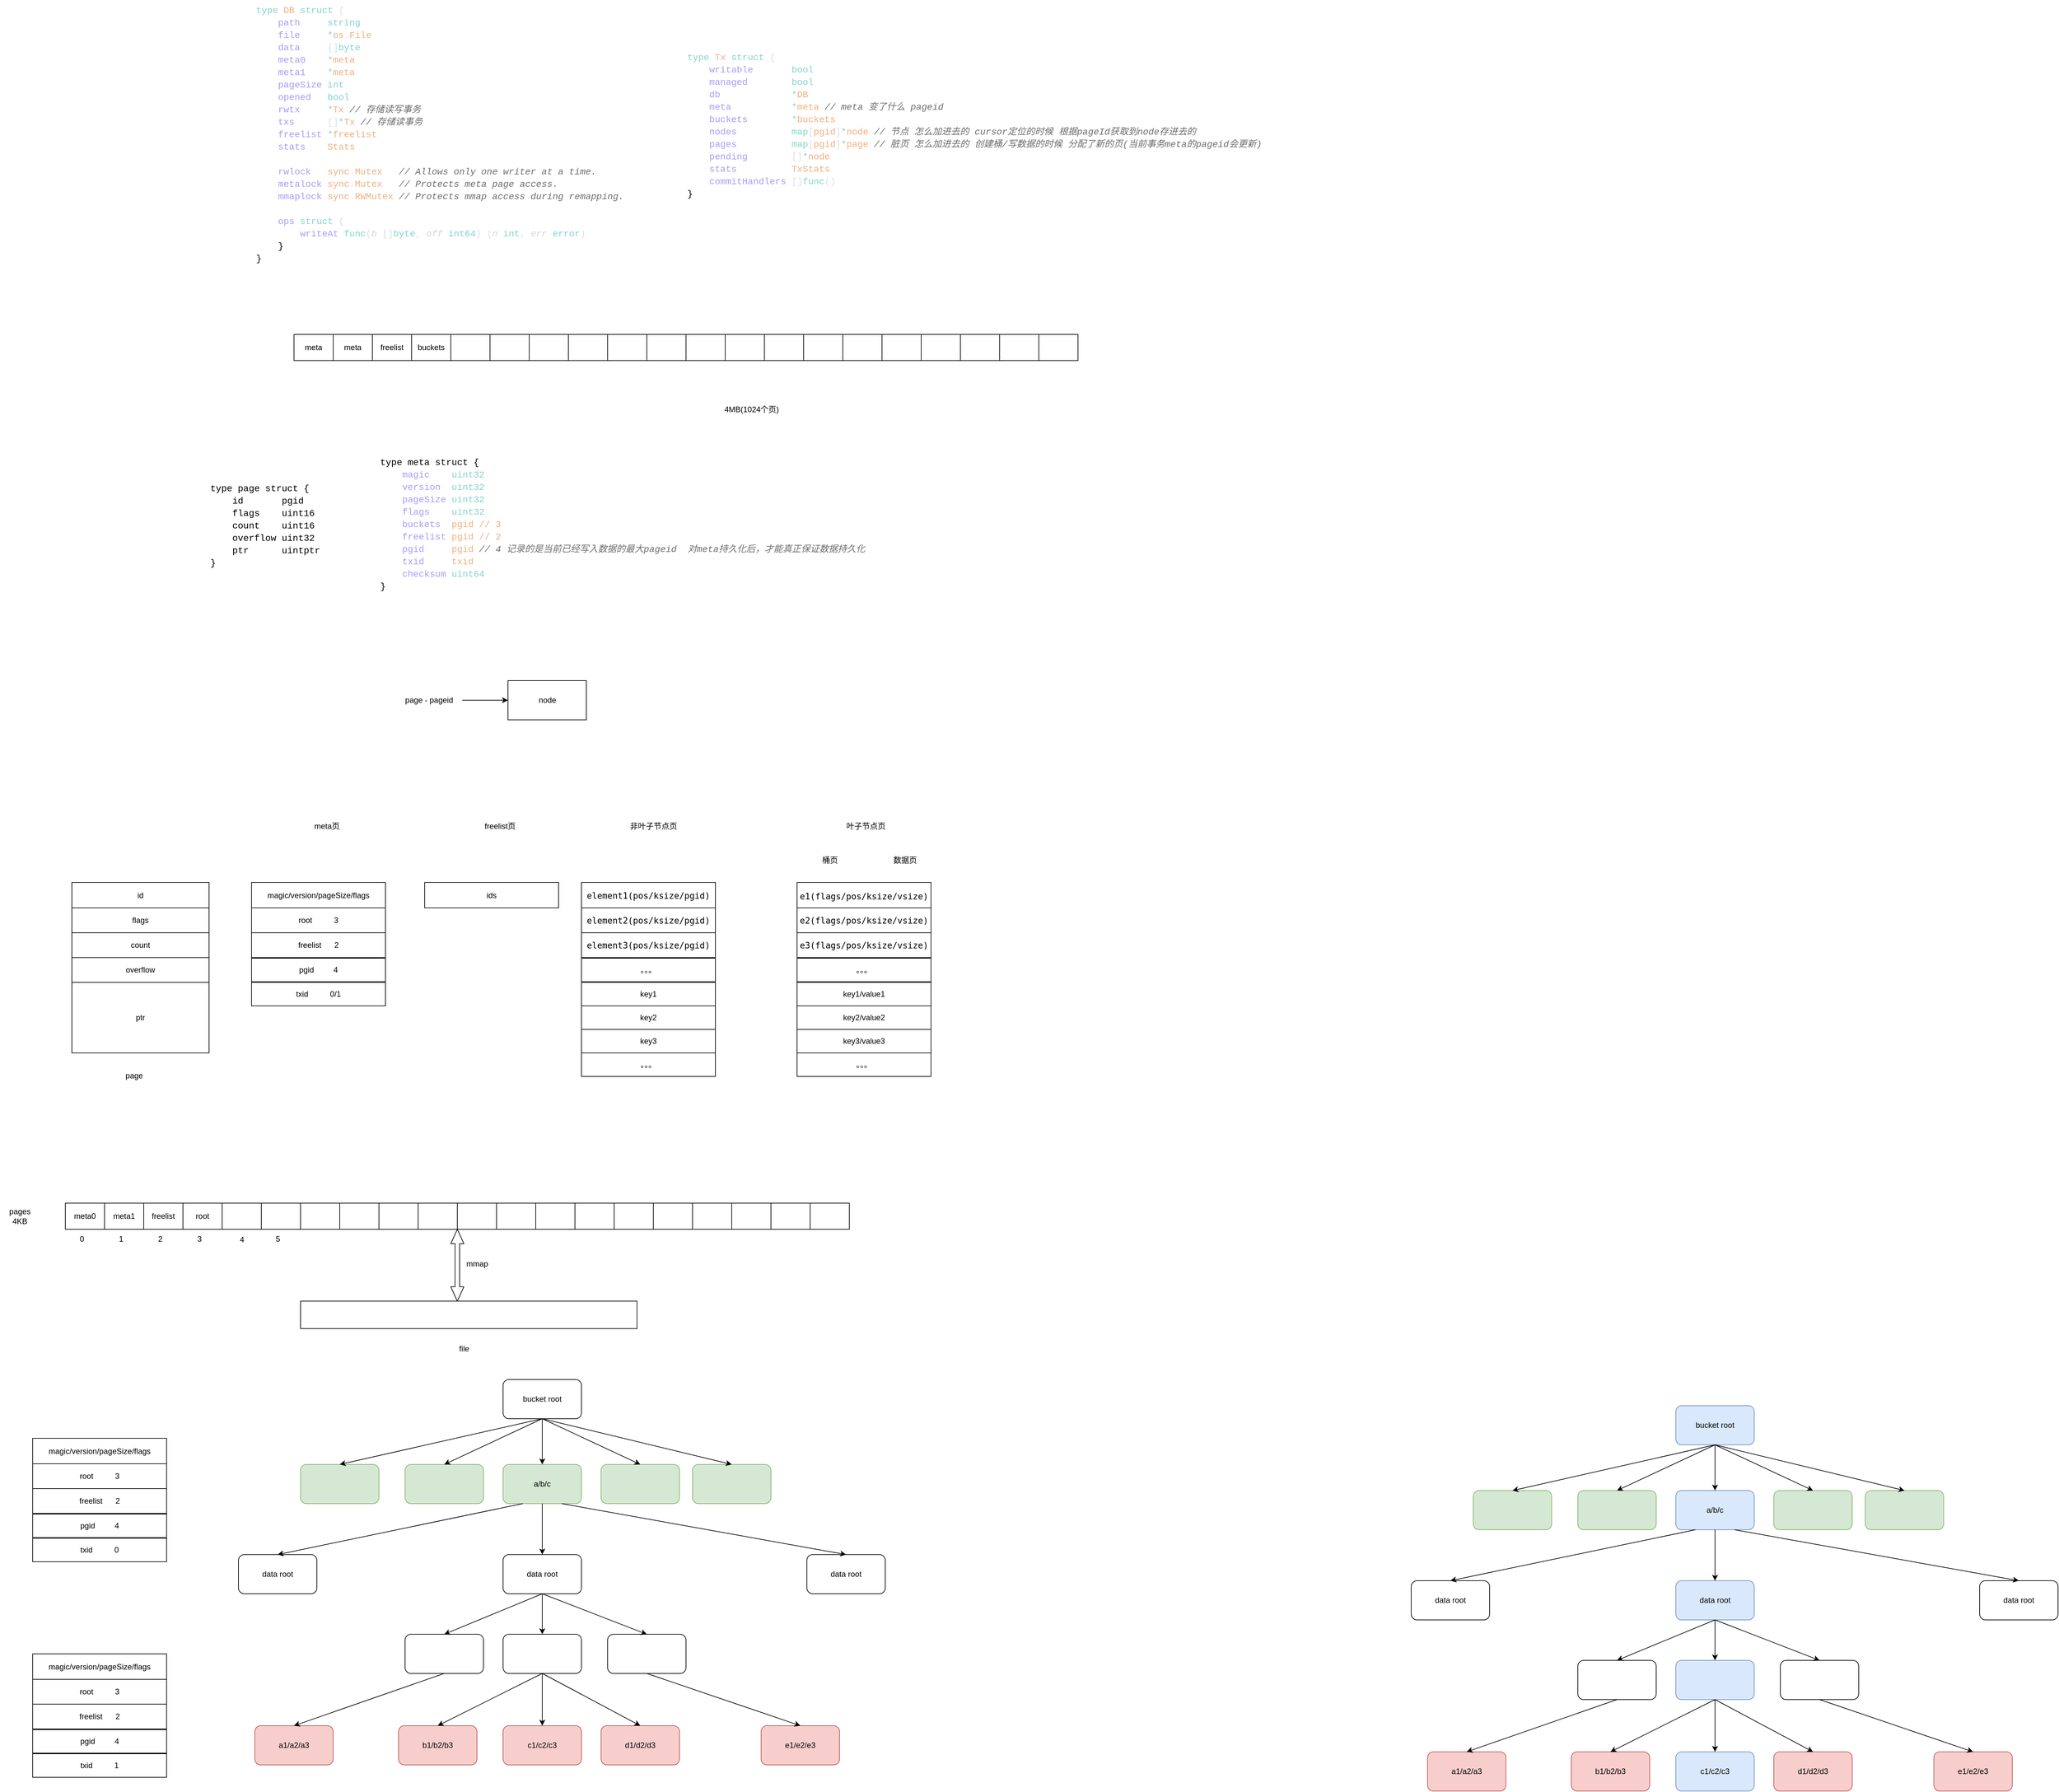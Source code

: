 <mxfile version="26.2.13">
  <diagram name="第 1 页" id="ugvosG1DgaujPQZnKoml">
    <mxGraphModel dx="2181" dy="2089" grid="1" gridSize="10" guides="1" tooltips="1" connect="1" arrows="1" fold="1" page="1" pageScale="1" pageWidth="827" pageHeight="1169" math="0" shadow="0">
      <root>
        <mxCell id="0" />
        <mxCell id="1" parent="0" />
        <mxCell id="9XyzuUt3XW7BEuWtiqf8-36" value="&lt;div style=&quot;font-family: Consolas, &amp;quot;Courier New&amp;quot;, monospace; font-size: 14px; line-height: 19px; white-space: pre;&quot;&gt;&lt;div style=&quot;line-height: 19px;&quot;&gt;&lt;div style=&quot;&quot;&gt;&lt;font&gt;&lt;span&gt;type&lt;/span&gt; &lt;span&gt;page&lt;/span&gt; &lt;span&gt;struct&lt;/span&gt; {&lt;/font&gt;&lt;/div&gt;&lt;div style=&quot;&quot;&gt;&lt;span&gt;&lt;font&gt;&amp;nbsp; &amp;nbsp; &lt;span&gt;id&lt;/span&gt; &amp;nbsp; &amp;nbsp; &amp;nbsp; &lt;span&gt;pgid  &lt;/span&gt;&lt;/font&gt;&lt;/span&gt;&lt;/div&gt;&lt;div style=&quot;&quot;&gt;&lt;span&gt;&lt;font&gt;&amp;nbsp; &amp;nbsp; &lt;span&gt;flags&lt;/span&gt; &amp;nbsp; &amp;nbsp;&lt;span&gt;uint16&lt;/span&gt;&lt;/font&gt;&lt;/span&gt;&lt;/div&gt;&lt;div style=&quot;&quot;&gt;&lt;span&gt;&lt;font&gt;&amp;nbsp; &amp;nbsp; &lt;span&gt;count&lt;/span&gt; &amp;nbsp; &amp;nbsp;&lt;span&gt;uint16&lt;/span&gt;&lt;/font&gt;&lt;/span&gt;&lt;/div&gt;&lt;div style=&quot;&quot;&gt;&lt;span&gt;&lt;font&gt;&amp;nbsp; &amp;nbsp; &lt;span&gt;overflow&lt;/span&gt; &lt;span&gt;uint32&lt;/span&gt;&lt;/font&gt;&lt;/span&gt;&lt;/div&gt;&lt;div style=&quot;&quot;&gt;&lt;span&gt;&lt;font&gt;&amp;nbsp; &amp;nbsp; &lt;span&gt;ptr&lt;/span&gt; &amp;nbsp; &amp;nbsp; &amp;nbsp;&lt;span&gt;uintptr&lt;/span&gt;&lt;/font&gt;&lt;/span&gt;&lt;/div&gt;&lt;div style=&quot;&quot;&gt;&lt;font&gt;}&lt;/font&gt;&lt;/div&gt;&lt;div style=&quot;&quot;&gt;&lt;br&gt;&lt;/div&gt;&lt;div style=&quot;&quot;&gt;&lt;font&gt;&lt;br&gt;&lt;/font&gt;&lt;/div&gt;&lt;/div&gt;&lt;/div&gt;" style="text;whiteSpace=wrap;html=1;" parent="1" vertex="1">
          <mxGeometry x="-460" y="550" width="190" height="160" as="geometry" />
        </mxCell>
        <mxCell id="9XyzuUt3XW7BEuWtiqf8-37" value="&lt;div style=&quot;font-family: Consolas, &amp;quot;Courier New&amp;quot;, monospace; font-weight: normal; font-size: 14px; line-height: 19px; white-space: pre;&quot;&gt;&lt;div style=&quot;&quot;&gt;&lt;font style=&quot;color: rgb(0, 0, 0);&quot;&gt;&lt;span&gt;type&lt;/span&gt;&lt;span&gt; &lt;/span&gt;&lt;span&gt;meta&lt;/span&gt;&lt;span&gt; &lt;/span&gt;&lt;span&gt;struct&lt;/span&gt;&lt;span&gt; {&lt;/span&gt;&lt;/font&gt;&lt;/div&gt;&lt;div style=&quot;&quot;&gt;&lt;span&gt;&lt;font style=&quot;color: rgb(0, 0, 0);&quot;&gt;&lt;span style=&quot;color: rgb(216, 222, 233);&quot;&gt;&amp;nbsp; &amp;nbsp; &lt;/span&gt;&lt;span style=&quot;color: rgb(170, 155, 245);&quot;&gt;magic&lt;/span&gt;&lt;span style=&quot;color: rgb(216, 222, 233);&quot;&gt; &amp;nbsp; &amp;nbsp;&lt;/span&gt;&lt;span style=&quot;color: rgb(130, 210, 206);&quot;&gt;uint32&lt;/span&gt;&lt;/font&gt;&lt;/span&gt;&lt;/div&gt;&lt;div style=&quot;&quot;&gt;&lt;span&gt;&lt;font style=&quot;color: rgb(0, 0, 0);&quot;&gt;&lt;span style=&quot;color: rgb(216, 222, 233);&quot;&gt;&amp;nbsp; &amp;nbsp; &lt;/span&gt;&lt;span style=&quot;color: rgb(170, 155, 245);&quot;&gt;version&lt;/span&gt;&lt;span style=&quot;color: rgb(216, 222, 233);&quot;&gt; &amp;nbsp;&lt;/span&gt;&lt;span style=&quot;color: rgb(130, 210, 206);&quot;&gt;uint32&lt;/span&gt;&lt;/font&gt;&lt;/span&gt;&lt;/div&gt;&lt;div style=&quot;&quot;&gt;&lt;span&gt;&lt;font style=&quot;color: rgb(0, 0, 0);&quot;&gt;&lt;span style=&quot;color: rgb(216, 222, 233);&quot;&gt;&amp;nbsp; &amp;nbsp; &lt;/span&gt;&lt;span style=&quot;color: rgb(170, 155, 245);&quot;&gt;pageSize&lt;/span&gt;&lt;span style=&quot;color: rgb(216, 222, 233);&quot;&gt; &lt;/span&gt;&lt;span style=&quot;color: rgb(130, 210, 206);&quot;&gt;uint32&lt;/span&gt;&lt;/font&gt;&lt;/span&gt;&lt;/div&gt;&lt;div style=&quot;&quot;&gt;&lt;span&gt;&lt;font style=&quot;color: rgb(0, 0, 0);&quot;&gt;&lt;span style=&quot;color: rgb(216, 222, 233);&quot;&gt;&amp;nbsp; &amp;nbsp; &lt;/span&gt;&lt;span style=&quot;color: rgb(170, 155, 245);&quot;&gt;flags&lt;/span&gt;&lt;span style=&quot;color: rgb(216, 222, 233);&quot;&gt; &amp;nbsp; &amp;nbsp;&lt;/span&gt;&lt;span style=&quot;color: rgb(130, 210, 206);&quot;&gt;uint32&lt;/span&gt;&lt;/font&gt;&lt;/span&gt;&lt;/div&gt;&lt;div style=&quot;&quot;&gt;&lt;span&gt;&lt;font style=&quot;color: rgb(0, 0, 0);&quot;&gt;&lt;span style=&quot;color: rgb(216, 222, 233);&quot;&gt;&amp;nbsp; &amp;nbsp; &lt;/span&gt;&lt;span style=&quot;color: rgb(170, 155, 245);&quot;&gt;buckets&lt;/span&gt;&lt;span style=&quot;color: rgb(216, 222, 233);&quot;&gt; &amp;nbsp;&lt;/span&gt;&lt;span style=&quot;color: rgb(239, 176, 128);&quot;&gt;pgid // 3&lt;/span&gt;&lt;/font&gt;&lt;/span&gt;&lt;/div&gt;&lt;div style=&quot;&quot;&gt;&lt;span&gt;&lt;font style=&quot;color: rgb(0, 0, 0);&quot;&gt;&lt;span style=&quot;color: rgb(216, 222, 233);&quot;&gt;&amp;nbsp; &amp;nbsp; &lt;/span&gt;&lt;span style=&quot;color: rgb(170, 155, 245);&quot;&gt;freelist&lt;/span&gt;&lt;span style=&quot;color: rgb(216, 222, 233);&quot;&gt; &lt;/span&gt;&lt;span style=&quot;color: rgb(239, 176, 128);&quot;&gt;pgid // 2 &lt;/span&gt;&lt;/font&gt;&lt;/span&gt;&lt;/div&gt;&lt;div style=&quot;&quot;&gt;&lt;span&gt;&lt;font style=&quot;color: rgb(0, 0, 0);&quot;&gt;&lt;span style=&quot;color: rgb(216, 222, 233);&quot;&gt;&amp;nbsp; &amp;nbsp; &lt;/span&gt;&lt;span style=&quot;color: rgb(170, 155, 245);&quot;&gt;pgid&lt;/span&gt;&lt;span style=&quot;color: rgb(216, 222, 233);&quot;&gt; &amp;nbsp; &amp;nbsp; &lt;/span&gt;&lt;span style=&quot;color: rgb(239, 176, 128);&quot;&gt;pgid&lt;/span&gt;&lt;span style=&quot;color: rgb(216, 222, 233);&quot;&gt; &lt;/span&gt;&lt;span style=&quot;font-style: italic; color: rgb(109, 109, 109);&quot;&gt;// 4 记录的是当前已经写入数据的最大pageid &amp;nbsp;对meta持久化后，才能真正保证数据持久化&lt;/span&gt;&lt;/font&gt;&lt;/span&gt;&lt;/div&gt;&lt;div style=&quot;&quot;&gt;&lt;span&gt;&lt;font style=&quot;color: rgb(0, 0, 0);&quot;&gt;&lt;span style=&quot;color: rgb(216, 222, 233);&quot;&gt;&amp;nbsp; &amp;nbsp; &lt;/span&gt;&lt;span style=&quot;color: rgb(170, 155, 245);&quot;&gt;txid&lt;/span&gt;&lt;span style=&quot;color: rgb(216, 222, 233);&quot;&gt; &amp;nbsp; &amp;nbsp; &lt;/span&gt;&lt;span style=&quot;color: rgb(239, 176, 128);&quot;&gt;txid&lt;/span&gt;&lt;/font&gt;&lt;/span&gt;&lt;/div&gt;&lt;div style=&quot;&quot;&gt;&lt;span&gt;&lt;font style=&quot;color: rgb(0, 0, 0);&quot;&gt;&lt;span style=&quot;color: rgb(216, 222, 233);&quot;&gt;&amp;nbsp; &amp;nbsp; &lt;/span&gt;&lt;span style=&quot;color: rgb(170, 155, 245);&quot;&gt;checksum&lt;/span&gt;&lt;span style=&quot;color: rgb(216, 222, 233);&quot;&gt; &lt;/span&gt;&lt;span style=&quot;color: rgb(130, 210, 206);&quot;&gt;uint64&lt;/span&gt;&lt;/font&gt;&lt;/span&gt;&lt;/div&gt;&lt;div style=&quot;&quot;&gt;&lt;span style=&quot;color: rgb(216, 222, 233);&quot;&gt;&lt;font style=&quot;color: rgb(0, 0, 0);&quot;&gt;}&lt;/font&gt;&lt;/span&gt;&lt;/div&gt;&lt;div style=&quot;&quot;&gt;&lt;br&gt;&lt;/div&gt;&lt;div style=&quot;&quot;&gt;&lt;span style=&quot;color: rgb(216, 222, 233);&quot;&gt;&lt;font style=&quot;color: rgb(0, 0, 0);&quot;&gt;&lt;br&gt;&lt;/font&gt;&lt;/span&gt;&lt;/div&gt;&lt;/div&gt;" style="text;whiteSpace=wrap;html=1;" parent="1" vertex="1">
          <mxGeometry x="-200" y="510" width="560" height="230" as="geometry" />
        </mxCell>
        <mxCell id="9XyzuUt3XW7BEuWtiqf8-38" value="4MB(1024个页)" style="text;html=1;align=center;verticalAlign=middle;resizable=0;points=[];autosize=1;strokeColor=none;fillColor=none;" parent="1" vertex="1">
          <mxGeometry x="315" y="430" width="110" height="30" as="geometry" />
        </mxCell>
        <mxCell id="9XyzuUt3XW7BEuWtiqf8-40" value="&lt;div style=&quot;font-family: Consolas, &amp;quot;Courier New&amp;quot;, monospace; font-weight: normal; font-size: 14px; line-height: 19px; white-space: pre;&quot;&gt;&lt;div style=&quot;&quot;&gt;&lt;span&gt;&lt;font style=&quot;color: rgb(0, 0, 0);&quot;&gt;&lt;span style=&quot;color: rgb(131, 214, 197);&quot;&gt;type&lt;/span&gt;&lt;span style=&quot;color: rgb(216, 222, 233);&quot;&gt; &lt;/span&gt;&lt;span style=&quot;color: rgb(239, 176, 128);&quot;&gt;DB&lt;/span&gt;&lt;span style=&quot;color: rgb(216, 222, 233);&quot;&gt; &lt;/span&gt;&lt;span style=&quot;color: rgb(131, 214, 197);&quot;&gt;struct&lt;/span&gt;&lt;span style=&quot;color: rgb(216, 222, 233);&quot;&gt; {&lt;/span&gt;&lt;/font&gt;&lt;/span&gt;&lt;/div&gt;&lt;div style=&quot;&quot;&gt;&lt;span&gt;&lt;font style=&quot;color: rgb(0, 0, 0);&quot;&gt;&lt;span style=&quot;color: rgb(216, 222, 233);&quot;&gt;&amp;nbsp; &amp;nbsp; &lt;/span&gt;&lt;span style=&quot;color: rgb(170, 155, 245);&quot;&gt;path&lt;/span&gt;&lt;span style=&quot;color: rgb(216, 222, 233);&quot;&gt; &amp;nbsp; &amp;nbsp; &lt;/span&gt;&lt;span style=&quot;color: rgb(130, 210, 206);&quot;&gt;string&lt;/span&gt;&lt;/font&gt;&lt;/span&gt;&lt;/div&gt;&lt;div style=&quot;&quot;&gt;&lt;span&gt;&lt;font style=&quot;color: rgb(0, 0, 0);&quot;&gt;&lt;span style=&quot;color: rgb(216, 222, 233);&quot;&gt;&amp;nbsp; &amp;nbsp; &lt;/span&gt;&lt;span style=&quot;color: rgb(170, 155, 245);&quot;&gt;file&lt;/span&gt;&lt;span style=&quot;color: rgb(216, 222, 233);&quot;&gt; &amp;nbsp; &amp;nbsp; &lt;/span&gt;&lt;span style=&quot;color: rgb(131, 214, 197);&quot;&gt;*&lt;/span&gt;&lt;span style=&quot;color: rgb(239, 176, 128);&quot;&gt;os&lt;/span&gt;&lt;span style=&quot;color: rgb(216, 222, 233);&quot;&gt;.&lt;/span&gt;&lt;span style=&quot;color: rgb(239, 176, 128);&quot;&gt;File&lt;/span&gt;&lt;/font&gt;&lt;/span&gt;&lt;/div&gt;&lt;div style=&quot;&quot;&gt;&lt;span&gt;&lt;font style=&quot;color: rgb(0, 0, 0);&quot;&gt;&lt;span style=&quot;color: rgb(216, 222, 233);&quot;&gt;&amp;nbsp; &amp;nbsp; &lt;/span&gt;&lt;span style=&quot;color: rgb(170, 155, 245);&quot;&gt;data&lt;/span&gt;&lt;span style=&quot;color: rgb(216, 222, 233);&quot;&gt; &amp;nbsp; &amp;nbsp; []&lt;/span&gt;&lt;span style=&quot;color: rgb(130, 210, 206);&quot;&gt;byte&lt;/span&gt;&lt;/font&gt;&lt;/span&gt;&lt;/div&gt;&lt;div style=&quot;&quot;&gt;&lt;span&gt;&lt;font style=&quot;color: rgb(0, 0, 0);&quot;&gt;&lt;span style=&quot;color: rgb(216, 222, 233);&quot;&gt;&amp;nbsp; &amp;nbsp; &lt;/span&gt;&lt;span style=&quot;color: rgb(170, 155, 245);&quot;&gt;meta0&lt;/span&gt;&lt;span style=&quot;color: rgb(216, 222, 233);&quot;&gt; &amp;nbsp; &amp;nbsp;&lt;/span&gt;&lt;span style=&quot;color: rgb(131, 214, 197);&quot;&gt;*&lt;/span&gt;&lt;span style=&quot;color: rgb(239, 176, 128);&quot;&gt;meta&lt;/span&gt;&lt;/font&gt;&lt;/span&gt;&lt;/div&gt;&lt;div style=&quot;&quot;&gt;&lt;span&gt;&lt;font style=&quot;color: rgb(0, 0, 0);&quot;&gt;&lt;span style=&quot;color: rgb(216, 222, 233);&quot;&gt;&amp;nbsp; &amp;nbsp; &lt;/span&gt;&lt;span style=&quot;color: rgb(170, 155, 245);&quot;&gt;meta1&lt;/span&gt;&lt;span style=&quot;color: rgb(216, 222, 233);&quot;&gt; &amp;nbsp; &amp;nbsp;&lt;/span&gt;&lt;span style=&quot;color: rgb(131, 214, 197);&quot;&gt;*&lt;/span&gt;&lt;span style=&quot;color: rgb(239, 176, 128);&quot;&gt;meta&lt;/span&gt;&lt;/font&gt;&lt;/span&gt;&lt;/div&gt;&lt;div style=&quot;&quot;&gt;&lt;span&gt;&lt;font style=&quot;color: rgb(0, 0, 0);&quot;&gt;&lt;span style=&quot;color: rgb(216, 222, 233);&quot;&gt;&amp;nbsp; &amp;nbsp; &lt;/span&gt;&lt;span style=&quot;color: rgb(170, 155, 245);&quot;&gt;pageSize&lt;/span&gt;&lt;span style=&quot;color: rgb(216, 222, 233);&quot;&gt; &lt;/span&gt;&lt;span style=&quot;color: rgb(130, 210, 206);&quot;&gt;int&lt;/span&gt;&lt;/font&gt;&lt;/span&gt;&lt;/div&gt;&lt;div style=&quot;&quot;&gt;&lt;span&gt;&lt;font style=&quot;color: rgb(0, 0, 0);&quot;&gt;&lt;span style=&quot;color: rgb(216, 222, 233);&quot;&gt;&amp;nbsp; &amp;nbsp; &lt;/span&gt;&lt;span style=&quot;color: rgb(170, 155, 245);&quot;&gt;opened&lt;/span&gt;&lt;span style=&quot;color: rgb(216, 222, 233);&quot;&gt; &amp;nbsp; &lt;/span&gt;&lt;span style=&quot;color: rgb(130, 210, 206);&quot;&gt;bool&lt;/span&gt;&lt;/font&gt;&lt;/span&gt;&lt;/div&gt;&lt;div style=&quot;&quot;&gt;&lt;span&gt;&lt;font style=&quot;color: rgb(0, 0, 0);&quot;&gt;&lt;span style=&quot;color: rgb(216, 222, 233);&quot;&gt;&amp;nbsp; &amp;nbsp; &lt;/span&gt;&lt;span style=&quot;color: rgb(170, 155, 245);&quot;&gt;rwtx&lt;/span&gt;&lt;span style=&quot;color: rgb(216, 222, 233);&quot;&gt; &amp;nbsp; &amp;nbsp; &lt;/span&gt;&lt;span style=&quot;color: rgb(131, 214, 197);&quot;&gt;*&lt;/span&gt;&lt;span style=&quot;color: rgb(239, 176, 128);&quot;&gt;Tx&lt;/span&gt;&lt;span style=&quot;color: rgb(216, 222, 233);&quot;&gt; &lt;/span&gt;&lt;span style=&quot;font-style: italic; color: rgb(109, 109, 109);&quot;&gt;// 存储读写事务&lt;/span&gt;&lt;/font&gt;&lt;/span&gt;&lt;/div&gt;&lt;div style=&quot;&quot;&gt;&lt;span&gt;&lt;font style=&quot;color: rgb(0, 0, 0);&quot;&gt;&lt;span style=&quot;color: rgb(216, 222, 233);&quot;&gt;&amp;nbsp; &amp;nbsp; &lt;/span&gt;&lt;span style=&quot;color: rgb(170, 155, 245);&quot;&gt;txs&lt;/span&gt;&lt;span style=&quot;color: rgb(216, 222, 233);&quot;&gt; &amp;nbsp; &amp;nbsp; &amp;nbsp;[]&lt;/span&gt;&lt;span style=&quot;color: rgb(131, 214, 197);&quot;&gt;*&lt;/span&gt;&lt;span style=&quot;color: rgb(239, 176, 128);&quot;&gt;Tx&lt;/span&gt;&lt;span style=&quot;color: rgb(216, 222, 233);&quot;&gt; &lt;/span&gt;&lt;span style=&quot;font-style: italic; color: rgb(109, 109, 109);&quot;&gt;// 存储读事务&lt;/span&gt;&lt;/font&gt;&lt;/span&gt;&lt;/div&gt;&lt;div style=&quot;&quot;&gt;&lt;span&gt;&lt;font style=&quot;color: rgb(0, 0, 0);&quot;&gt;&lt;span style=&quot;color: rgb(216, 222, 233);&quot;&gt;&amp;nbsp; &amp;nbsp; &lt;/span&gt;&lt;span style=&quot;color: rgb(170, 155, 245);&quot;&gt;freelist&lt;/span&gt;&lt;span style=&quot;color: rgb(216, 222, 233);&quot;&gt; &lt;/span&gt;&lt;span style=&quot;color: rgb(131, 214, 197);&quot;&gt;*&lt;/span&gt;&lt;span style=&quot;color: rgb(239, 176, 128);&quot;&gt;freelist&lt;/span&gt;&lt;/font&gt;&lt;/span&gt;&lt;/div&gt;&lt;div style=&quot;&quot;&gt;&lt;span&gt;&lt;font style=&quot;color: rgb(0, 0, 0);&quot;&gt;&lt;span style=&quot;color: rgb(216, 222, 233);&quot;&gt;&amp;nbsp; &amp;nbsp; &lt;/span&gt;&lt;span style=&quot;color: rgb(170, 155, 245);&quot;&gt;stats&lt;/span&gt;&lt;span style=&quot;color: rgb(216, 222, 233);&quot;&gt; &amp;nbsp; &amp;nbsp;&lt;/span&gt;&lt;span style=&quot;color: rgb(239, 176, 128);&quot;&gt;Stats&lt;/span&gt;&lt;/font&gt;&lt;/span&gt;&lt;/div&gt;&lt;span&gt;&lt;font style=&quot;color: rgb(0, 0, 0);&quot;&gt;&lt;br&gt;&lt;/font&gt;&lt;/span&gt;&lt;div style=&quot;&quot;&gt;&lt;span&gt;&lt;font style=&quot;color: rgb(0, 0, 0);&quot;&gt;&lt;span style=&quot;color: rgb(216, 222, 233);&quot;&gt;&amp;nbsp; &amp;nbsp; &lt;/span&gt;&lt;span style=&quot;color: rgb(170, 155, 245);&quot;&gt;rwlock&lt;/span&gt;&lt;span style=&quot;color: rgb(216, 222, 233);&quot;&gt; &amp;nbsp; &lt;/span&gt;&lt;span style=&quot;color: rgb(239, 176, 128);&quot;&gt;sync&lt;/span&gt;&lt;span style=&quot;color: rgb(216, 222, 233);&quot;&gt;.&lt;/span&gt;&lt;span style=&quot;color: rgb(239, 176, 128);&quot;&gt;Mutex&lt;/span&gt;&lt;span style=&quot;color: rgb(216, 222, 233);&quot;&gt; &amp;nbsp; &lt;/span&gt;&lt;span style=&quot;font-style: italic; color: rgb(109, 109, 109);&quot;&gt;// Allows only one writer at a time.&lt;/span&gt;&lt;/font&gt;&lt;/span&gt;&lt;/div&gt;&lt;div style=&quot;&quot;&gt;&lt;span&gt;&lt;font style=&quot;color: rgb(0, 0, 0);&quot;&gt;&lt;span style=&quot;color: rgb(216, 222, 233);&quot;&gt;&amp;nbsp; &amp;nbsp; &lt;/span&gt;&lt;span style=&quot;color: rgb(170, 155, 245);&quot;&gt;metalock&lt;/span&gt;&lt;span style=&quot;color: rgb(216, 222, 233);&quot;&gt; &lt;/span&gt;&lt;span style=&quot;color: rgb(239, 176, 128);&quot;&gt;sync&lt;/span&gt;&lt;span style=&quot;color: rgb(216, 222, 233);&quot;&gt;.&lt;/span&gt;&lt;span style=&quot;color: rgb(239, 176, 128);&quot;&gt;Mutex&lt;/span&gt;&lt;span style=&quot;color: rgb(216, 222, 233);&quot;&gt; &amp;nbsp; &lt;/span&gt;&lt;span style=&quot;font-style: italic; color: rgb(109, 109, 109);&quot;&gt;// Protects meta page access.&lt;/span&gt;&lt;/font&gt;&lt;/span&gt;&lt;/div&gt;&lt;div style=&quot;&quot;&gt;&lt;span&gt;&lt;font style=&quot;color: rgb(0, 0, 0);&quot;&gt;&lt;span style=&quot;color: rgb(216, 222, 233);&quot;&gt;&amp;nbsp; &amp;nbsp; &lt;/span&gt;&lt;span style=&quot;color: rgb(170, 155, 245);&quot;&gt;mmaplock&lt;/span&gt;&lt;span style=&quot;color: rgb(216, 222, 233);&quot;&gt; &lt;/span&gt;&lt;span style=&quot;color: rgb(239, 176, 128);&quot;&gt;sync&lt;/span&gt;&lt;span style=&quot;color: rgb(216, 222, 233);&quot;&gt;.&lt;/span&gt;&lt;span style=&quot;color: rgb(239, 176, 128);&quot;&gt;RWMutex&lt;/span&gt;&lt;span style=&quot;color: rgb(216, 222, 233);&quot;&gt; &lt;/span&gt;&lt;span style=&quot;font-style: italic; color: rgb(109, 109, 109);&quot;&gt;// Protects mmap access during remapping.&lt;/span&gt;&lt;/font&gt;&lt;/span&gt;&lt;/div&gt;&lt;span&gt;&lt;font style=&quot;color: rgb(0, 0, 0);&quot;&gt;&lt;br&gt;&lt;/font&gt;&lt;/span&gt;&lt;div style=&quot;&quot;&gt;&lt;span&gt;&lt;font style=&quot;color: rgb(0, 0, 0);&quot;&gt;&lt;span style=&quot;color: rgb(216, 222, 233);&quot;&gt;&amp;nbsp; &amp;nbsp; &lt;/span&gt;&lt;span style=&quot;color: rgb(170, 155, 245);&quot;&gt;ops&lt;/span&gt;&lt;span style=&quot;color: rgb(216, 222, 233);&quot;&gt; &lt;/span&gt;&lt;span style=&quot;color: rgb(131, 214, 197);&quot;&gt;struct&lt;/span&gt;&lt;span style=&quot;color: rgb(216, 222, 233);&quot;&gt; {&lt;/span&gt;&lt;/font&gt;&lt;/span&gt;&lt;/div&gt;&lt;div style=&quot;&quot;&gt;&lt;span&gt;&lt;font style=&quot;color: rgb(0, 0, 0);&quot;&gt;&lt;span style=&quot;color: rgb(216, 222, 233);&quot;&gt;&amp;nbsp; &amp;nbsp; &amp;nbsp; &amp;nbsp; &lt;/span&gt;&lt;span style=&quot;color: rgb(170, 155, 245);&quot;&gt;writeAt&lt;/span&gt;&lt;span style=&quot;color: rgb(216, 222, 233);&quot;&gt; &lt;/span&gt;&lt;span style=&quot;color: rgb(131, 214, 197);&quot;&gt;func&lt;/span&gt;&lt;span style=&quot;color: rgb(216, 222, 233);&quot;&gt;(&lt;/span&gt;&lt;span style=&quot;font-style: italic; color: rgb(214, 214, 221);&quot;&gt;b&lt;/span&gt;&lt;span style=&quot;color: rgb(216, 222, 233);&quot;&gt; []&lt;/span&gt;&lt;span style=&quot;color: rgb(130, 210, 206);&quot;&gt;byte&lt;/span&gt;&lt;span style=&quot;color: rgb(216, 222, 233);&quot;&gt;, &lt;/span&gt;&lt;span style=&quot;font-style: italic; color: rgb(214, 214, 221);&quot;&gt;off&lt;/span&gt;&lt;span style=&quot;color: rgb(216, 222, 233);&quot;&gt; &lt;/span&gt;&lt;span style=&quot;color: rgb(130, 210, 206);&quot;&gt;int64&lt;/span&gt;&lt;span style=&quot;color: rgb(216, 222, 233);&quot;&gt;) (&lt;/span&gt;&lt;span style=&quot;font-style: italic; color: rgb(214, 214, 221);&quot;&gt;n&lt;/span&gt;&lt;span style=&quot;color: rgb(216, 222, 233);&quot;&gt; &lt;/span&gt;&lt;span style=&quot;color: rgb(130, 210, 206);&quot;&gt;int&lt;/span&gt;&lt;span style=&quot;color: rgb(216, 222, 233);&quot;&gt;, &lt;/span&gt;&lt;span style=&quot;font-style: italic; color: rgb(214, 214, 221);&quot;&gt;err&lt;/span&gt;&lt;span style=&quot;color: rgb(216, 222, 233);&quot;&gt; &lt;/span&gt;&lt;span style=&quot;color: rgb(130, 210, 206);&quot;&gt;error&lt;/span&gt;&lt;span style=&quot;color: rgb(216, 222, 233);&quot;&gt;)&lt;/span&gt;&lt;/font&gt;&lt;/span&gt;&lt;/div&gt;&lt;div style=&quot;&quot;&gt;&lt;span style=&quot;color: rgb(216, 222, 233);&quot;&gt;&lt;font style=&quot;color: rgb(0, 0, 0);&quot;&gt;&amp;nbsp; &amp;nbsp; }&lt;/font&gt;&lt;/span&gt;&lt;/div&gt;&lt;div style=&quot;&quot;&gt;&lt;span style=&quot;color: rgb(216, 222, 233);&quot;&gt;&lt;font style=&quot;color: rgb(0, 0, 0);&quot;&gt;}&lt;/font&gt;&lt;/span&gt;&lt;/div&gt;&lt;/div&gt;" style="text;whiteSpace=wrap;html=1;" parent="1" vertex="1">
          <mxGeometry x="-390" y="-182" width="560" height="420" as="geometry" />
        </mxCell>
        <mxCell id="9XyzuUt3XW7BEuWtiqf8-41" value="&lt;div style=&quot;font-family: Consolas, &amp;quot;Courier New&amp;quot;, monospace; font-size: 14px; line-height: 19px; white-space-collapse: preserve;&quot;&gt;&lt;div style=&quot;&quot;&gt;&lt;br&gt;&lt;/div&gt;&lt;/div&gt;" style="text;html=1;align=center;verticalAlign=middle;resizable=0;points=[];autosize=1;strokeColor=none;fillColor=none;" parent="1" vertex="1">
          <mxGeometry x="830" y="-182" width="20" height="30" as="geometry" />
        </mxCell>
        <mxCell id="9XyzuUt3XW7BEuWtiqf8-42" value="&lt;div style=&quot;font-family: Consolas, &amp;quot;Courier New&amp;quot;, monospace; font-weight: normal; font-size: 14px; line-height: 19px; white-space: pre;&quot;&gt;&lt;div style=&quot;&quot;&gt;&lt;span&gt;&lt;font style=&quot;color: rgb(0, 0, 0);&quot;&gt;&lt;span style=&quot;color: rgb(131, 214, 197);&quot;&gt;type&lt;/span&gt;&lt;span style=&quot;color: rgb(216, 222, 233);&quot;&gt; &lt;/span&gt;&lt;span style=&quot;color: rgb(239, 176, 128);&quot;&gt;Tx&lt;/span&gt;&lt;span style=&quot;color: rgb(216, 222, 233);&quot;&gt; &lt;/span&gt;&lt;span style=&quot;color: rgb(131, 214, 197);&quot;&gt;struct&lt;/span&gt;&lt;span style=&quot;color: rgb(216, 222, 233);&quot;&gt; {&lt;/span&gt;&lt;/font&gt;&lt;/span&gt;&lt;/div&gt;&lt;div style=&quot;&quot;&gt;&lt;span&gt;&lt;font style=&quot;color: rgb(0, 0, 0);&quot;&gt;&lt;span style=&quot;color: rgb(216, 222, 233);&quot;&gt;&amp;nbsp; &amp;nbsp; &lt;/span&gt;&lt;span style=&quot;color: rgb(170, 155, 245);&quot;&gt;writable&lt;/span&gt;&lt;span style=&quot;color: rgb(216, 222, 233);&quot;&gt; &amp;nbsp; &amp;nbsp; &amp;nbsp; &lt;/span&gt;&lt;span style=&quot;color: rgb(130, 210, 206);&quot;&gt;bool&lt;/span&gt;&lt;/font&gt;&lt;/span&gt;&lt;/div&gt;&lt;div style=&quot;&quot;&gt;&lt;span&gt;&lt;font style=&quot;color: rgb(0, 0, 0);&quot;&gt;&lt;span style=&quot;color: rgb(216, 222, 233);&quot;&gt;&amp;nbsp; &amp;nbsp; &lt;/span&gt;&lt;span style=&quot;color: rgb(170, 155, 245);&quot;&gt;managed&lt;/span&gt;&lt;span style=&quot;color: rgb(216, 222, 233);&quot;&gt; &amp;nbsp; &amp;nbsp; &amp;nbsp; &amp;nbsp;&lt;/span&gt;&lt;span style=&quot;color: rgb(130, 210, 206);&quot;&gt;bool&lt;/span&gt;&lt;/font&gt;&lt;/span&gt;&lt;/div&gt;&lt;div style=&quot;&quot;&gt;&lt;span&gt;&lt;font style=&quot;color: rgb(0, 0, 0);&quot;&gt;&lt;span style=&quot;color: rgb(216, 222, 233);&quot;&gt;&amp;nbsp; &amp;nbsp; &lt;/span&gt;&lt;span style=&quot;color: rgb(170, 155, 245);&quot;&gt;db&lt;/span&gt;&lt;span style=&quot;color: rgb(216, 222, 233);&quot;&gt; &amp;nbsp; &amp;nbsp; &amp;nbsp; &amp;nbsp; &amp;nbsp; &amp;nbsp; &lt;/span&gt;&lt;span style=&quot;color: rgb(131, 214, 197);&quot;&gt;*&lt;/span&gt;&lt;span style=&quot;color: rgb(239, 176, 128);&quot;&gt;DB&lt;/span&gt;&lt;/font&gt;&lt;/span&gt;&lt;/div&gt;&lt;div style=&quot;&quot;&gt;&lt;span&gt;&lt;font style=&quot;color: rgb(0, 0, 0);&quot;&gt;&lt;span style=&quot;color: rgb(216, 222, 233);&quot;&gt;&amp;nbsp; &amp;nbsp; &lt;/span&gt;&lt;span style=&quot;color: rgb(170, 155, 245);&quot;&gt;meta&lt;/span&gt;&lt;span style=&quot;color: rgb(216, 222, 233);&quot;&gt; &amp;nbsp; &amp;nbsp; &amp;nbsp; &amp;nbsp; &amp;nbsp; &lt;/span&gt;&lt;span style=&quot;color: rgb(131, 214, 197);&quot;&gt;*&lt;/span&gt;&lt;span style=&quot;color: rgb(239, 176, 128);&quot;&gt;meta&lt;/span&gt;&lt;span style=&quot;color: rgb(216, 222, 233);&quot;&gt; &lt;/span&gt;&lt;span style=&quot;font-style: italic; color: rgb(109, 109, 109);&quot;&gt;// meta 变了什么 pageid &lt;/span&gt;&lt;/font&gt;&lt;/span&gt;&lt;/div&gt;&lt;div style=&quot;&quot;&gt;&lt;span&gt;&lt;font style=&quot;color: rgb(0, 0, 0);&quot;&gt;&lt;span style=&quot;color: rgb(216, 222, 233);&quot;&gt;&amp;nbsp; &amp;nbsp; &lt;/span&gt;&lt;span style=&quot;color: rgb(170, 155, 245);&quot;&gt;buckets&lt;/span&gt;&lt;span style=&quot;color: rgb(216, 222, 233);&quot;&gt; &amp;nbsp; &amp;nbsp; &amp;nbsp; &amp;nbsp;&lt;/span&gt;&lt;span style=&quot;color: rgb(131, 214, 197);&quot;&gt;*&lt;/span&gt;&lt;span style=&quot;color: rgb(239, 176, 128);&quot;&gt;buckets&lt;/span&gt;&lt;/font&gt;&lt;/span&gt;&lt;/div&gt;&lt;div style=&quot;&quot;&gt;&lt;span&gt;&lt;font style=&quot;color: rgb(0, 0, 0);&quot;&gt;&lt;span style=&quot;color: rgb(216, 222, 233);&quot;&gt;&amp;nbsp; &amp;nbsp; &lt;/span&gt;&lt;span style=&quot;color: rgb(170, 155, 245);&quot;&gt;nodes&lt;/span&gt;&lt;span style=&quot;color: rgb(216, 222, 233);&quot;&gt; &amp;nbsp; &amp;nbsp; &amp;nbsp; &amp;nbsp; &amp;nbsp;&lt;/span&gt;&lt;span style=&quot;color: rgb(131, 214, 197);&quot;&gt;map&lt;/span&gt;&lt;span style=&quot;color: rgb(216, 222, 233);&quot;&gt;[&lt;/span&gt;&lt;span style=&quot;color: rgb(239, 176, 128);&quot;&gt;pgid&lt;/span&gt;&lt;span style=&quot;color: rgb(216, 222, 233);&quot;&gt;]&lt;/span&gt;&lt;span style=&quot;color: rgb(131, 214, 197);&quot;&gt;*&lt;/span&gt;&lt;span style=&quot;color: rgb(239, 176, 128);&quot;&gt;node&lt;/span&gt;&lt;span style=&quot;color: rgb(216, 222, 233);&quot;&gt; &lt;/span&gt;&lt;span style=&quot;font-style: italic; color: rgb(109, 109, 109);&quot;&gt;// 节点 怎么加进去的 cursor定位的时候 根据pageId获取到node存进去的&lt;/span&gt;&lt;/font&gt;&lt;/span&gt;&lt;/div&gt;&lt;div style=&quot;&quot;&gt;&lt;span&gt;&lt;font style=&quot;color: rgb(0, 0, 0);&quot;&gt;&lt;span style=&quot;color: rgb(216, 222, 233);&quot;&gt;&amp;nbsp; &amp;nbsp; &lt;/span&gt;&lt;span style=&quot;color: rgb(170, 155, 245);&quot;&gt;pages&lt;/span&gt;&lt;span style=&quot;color: rgb(216, 222, 233);&quot;&gt; &amp;nbsp; &amp;nbsp; &amp;nbsp; &amp;nbsp; &amp;nbsp;&lt;/span&gt;&lt;span style=&quot;color: rgb(131, 214, 197);&quot;&gt;map&lt;/span&gt;&lt;span style=&quot;color: rgb(216, 222, 233);&quot;&gt;[&lt;/span&gt;&lt;span style=&quot;color: rgb(239, 176, 128);&quot;&gt;pgid&lt;/span&gt;&lt;span style=&quot;color: rgb(216, 222, 233);&quot;&gt;]&lt;/span&gt;&lt;span style=&quot;color: rgb(131, 214, 197);&quot;&gt;*&lt;/span&gt;&lt;span style=&quot;color: rgb(239, 176, 128);&quot;&gt;page&lt;/span&gt;&lt;span style=&quot;color: rgb(216, 222, 233);&quot;&gt; &lt;/span&gt;&lt;span style=&quot;font-style: italic; color: rgb(109, 109, 109);&quot;&gt;// 脏页 怎么加进去的 创建桶/写数据的时候 分配了新的页(当前事务meta的pageid会更新)&lt;/span&gt;&lt;/font&gt;&lt;/span&gt;&lt;/div&gt;&lt;div style=&quot;&quot;&gt;&lt;span&gt;&lt;font style=&quot;color: rgb(0, 0, 0);&quot;&gt;&lt;span style=&quot;color: rgb(216, 222, 233);&quot;&gt;&amp;nbsp; &amp;nbsp; &lt;/span&gt;&lt;span style=&quot;color: rgb(170, 155, 245);&quot;&gt;pending&lt;/span&gt;&lt;span style=&quot;color: rgb(216, 222, 233);&quot;&gt; &amp;nbsp; &amp;nbsp; &amp;nbsp; &amp;nbsp;[]&lt;/span&gt;&lt;span style=&quot;color: rgb(131, 214, 197);&quot;&gt;*&lt;/span&gt;&lt;span style=&quot;color: rgb(239, 176, 128);&quot;&gt;node&lt;/span&gt;&lt;/font&gt;&lt;/span&gt;&lt;/div&gt;&lt;div style=&quot;&quot;&gt;&lt;span&gt;&lt;font style=&quot;color: rgb(0, 0, 0);&quot;&gt;&lt;span style=&quot;color: rgb(216, 222, 233);&quot;&gt;&amp;nbsp; &amp;nbsp; &lt;/span&gt;&lt;span style=&quot;color: rgb(170, 155, 245);&quot;&gt;stats&lt;/span&gt;&lt;span style=&quot;color: rgb(216, 222, 233);&quot;&gt; &amp;nbsp; &amp;nbsp; &amp;nbsp; &amp;nbsp; &amp;nbsp;&lt;/span&gt;&lt;span style=&quot;color: rgb(239, 176, 128);&quot;&gt;TxStats&lt;/span&gt;&lt;/font&gt;&lt;/span&gt;&lt;/div&gt;&lt;div style=&quot;&quot;&gt;&lt;span&gt;&lt;font style=&quot;color: rgb(0, 0, 0);&quot;&gt;&lt;span style=&quot;color: rgb(216, 222, 233);&quot;&gt;&amp;nbsp; &amp;nbsp; &lt;/span&gt;&lt;span style=&quot;color: rgb(170, 155, 245);&quot;&gt;commitHandlers&lt;/span&gt;&lt;span style=&quot;color: rgb(216, 222, 233);&quot;&gt; []&lt;/span&gt;&lt;span style=&quot;color: rgb(131, 214, 197);&quot;&gt;func&lt;/span&gt;&lt;span style=&quot;color: rgb(216, 222, 233);&quot;&gt;()&lt;/span&gt;&lt;/font&gt;&lt;/span&gt;&lt;/div&gt;&lt;div style=&quot;&quot;&gt;&lt;span style=&quot;color: rgb(216, 222, 233);&quot;&gt;&lt;font style=&quot;color: rgb(0, 0, 0);&quot;&gt;}&lt;/font&gt;&lt;/span&gt;&lt;/div&gt;&lt;/div&gt;" style="text;whiteSpace=wrap;html=1;" parent="1" vertex="1">
          <mxGeometry x="270" y="-110" width="560" height="250" as="geometry" />
        </mxCell>
        <mxCell id="9XyzuUt3XW7BEuWtiqf8-14" value="" style="shape=table;startSize=0;container=1;collapsible=0;childLayout=tableLayout;" parent="1" vertex="1">
          <mxGeometry x="-330" y="330" width="1200" height="40" as="geometry" />
        </mxCell>
        <mxCell id="9XyzuUt3XW7BEuWtiqf8-15" value="" style="shape=tableRow;horizontal=0;startSize=0;swimlaneHead=0;swimlaneBody=0;strokeColor=inherit;top=0;left=0;bottom=0;right=0;collapsible=0;dropTarget=0;fillColor=none;points=[[0,0.5],[1,0.5]];portConstraint=eastwest;" parent="9XyzuUt3XW7BEuWtiqf8-14" vertex="1">
          <mxGeometry width="1200" height="40" as="geometry" />
        </mxCell>
        <mxCell id="9XyzuUt3XW7BEuWtiqf8-16" value="meta" style="shape=partialRectangle;html=1;whiteSpace=wrap;connectable=0;strokeColor=inherit;overflow=hidden;fillColor=none;top=0;left=0;bottom=0;right=0;pointerEvents=1;" parent="9XyzuUt3XW7BEuWtiqf8-15" vertex="1">
          <mxGeometry width="60" height="40" as="geometry">
            <mxRectangle width="60" height="40" as="alternateBounds" />
          </mxGeometry>
        </mxCell>
        <mxCell id="9XyzuUt3XW7BEuWtiqf8-17" value="meta" style="shape=partialRectangle;html=1;whiteSpace=wrap;connectable=0;strokeColor=inherit;overflow=hidden;fillColor=none;top=0;left=0;bottom=0;right=0;pointerEvents=1;" parent="9XyzuUt3XW7BEuWtiqf8-15" vertex="1">
          <mxGeometry x="60" width="60" height="40" as="geometry">
            <mxRectangle width="60" height="40" as="alternateBounds" />
          </mxGeometry>
        </mxCell>
        <mxCell id="9XyzuUt3XW7BEuWtiqf8-18" value="freelist" style="shape=partialRectangle;html=1;whiteSpace=wrap;connectable=0;strokeColor=inherit;overflow=hidden;fillColor=none;top=0;left=0;bottom=0;right=0;pointerEvents=1;" parent="9XyzuUt3XW7BEuWtiqf8-15" vertex="1">
          <mxGeometry x="120" width="60" height="40" as="geometry">
            <mxRectangle width="60" height="40" as="alternateBounds" />
          </mxGeometry>
        </mxCell>
        <mxCell id="9XyzuUt3XW7BEuWtiqf8-19" value="buckets" style="shape=partialRectangle;html=1;whiteSpace=wrap;connectable=0;strokeColor=inherit;overflow=hidden;fillColor=none;top=0;left=0;bottom=0;right=0;pointerEvents=1;" parent="9XyzuUt3XW7BEuWtiqf8-15" vertex="1">
          <mxGeometry x="180" width="60" height="40" as="geometry">
            <mxRectangle width="60" height="40" as="alternateBounds" />
          </mxGeometry>
        </mxCell>
        <mxCell id="9XyzuUt3XW7BEuWtiqf8-20" value="" style="shape=partialRectangle;html=1;whiteSpace=wrap;connectable=0;strokeColor=inherit;overflow=hidden;fillColor=none;top=0;left=0;bottom=0;right=0;pointerEvents=1;" parent="9XyzuUt3XW7BEuWtiqf8-15" vertex="1">
          <mxGeometry x="240" width="60" height="40" as="geometry">
            <mxRectangle width="60" height="40" as="alternateBounds" />
          </mxGeometry>
        </mxCell>
        <mxCell id="9XyzuUt3XW7BEuWtiqf8-21" value="" style="shape=partialRectangle;html=1;whiteSpace=wrap;connectable=0;strokeColor=inherit;overflow=hidden;fillColor=none;top=0;left=0;bottom=0;right=0;pointerEvents=1;" parent="9XyzuUt3XW7BEuWtiqf8-15" vertex="1">
          <mxGeometry x="300" width="60" height="40" as="geometry">
            <mxRectangle width="60" height="40" as="alternateBounds" />
          </mxGeometry>
        </mxCell>
        <mxCell id="9XyzuUt3XW7BEuWtiqf8-22" value="" style="shape=partialRectangle;html=1;whiteSpace=wrap;connectable=0;strokeColor=inherit;overflow=hidden;fillColor=none;top=0;left=0;bottom=0;right=0;pointerEvents=1;" parent="9XyzuUt3XW7BEuWtiqf8-15" vertex="1">
          <mxGeometry x="360" width="60" height="40" as="geometry">
            <mxRectangle width="60" height="40" as="alternateBounds" />
          </mxGeometry>
        </mxCell>
        <mxCell id="9XyzuUt3XW7BEuWtiqf8-23" value="" style="shape=partialRectangle;html=1;whiteSpace=wrap;connectable=0;strokeColor=inherit;overflow=hidden;fillColor=none;top=0;left=0;bottom=0;right=0;pointerEvents=1;" parent="9XyzuUt3XW7BEuWtiqf8-15" vertex="1">
          <mxGeometry x="420" width="60" height="40" as="geometry">
            <mxRectangle width="60" height="40" as="alternateBounds" />
          </mxGeometry>
        </mxCell>
        <mxCell id="9XyzuUt3XW7BEuWtiqf8-24" value="" style="shape=partialRectangle;html=1;whiteSpace=wrap;connectable=0;strokeColor=inherit;overflow=hidden;fillColor=none;top=0;left=0;bottom=0;right=0;pointerEvents=1;" parent="9XyzuUt3XW7BEuWtiqf8-15" vertex="1">
          <mxGeometry x="480" width="60" height="40" as="geometry">
            <mxRectangle width="60" height="40" as="alternateBounds" />
          </mxGeometry>
        </mxCell>
        <mxCell id="9XyzuUt3XW7BEuWtiqf8-25" value="" style="shape=partialRectangle;html=1;whiteSpace=wrap;connectable=0;strokeColor=inherit;overflow=hidden;fillColor=none;top=0;left=0;bottom=0;right=0;pointerEvents=1;" parent="9XyzuUt3XW7BEuWtiqf8-15" vertex="1">
          <mxGeometry x="540" width="60" height="40" as="geometry">
            <mxRectangle width="60" height="40" as="alternateBounds" />
          </mxGeometry>
        </mxCell>
        <mxCell id="9XyzuUt3XW7BEuWtiqf8-26" value="" style="shape=partialRectangle;html=1;whiteSpace=wrap;connectable=0;strokeColor=inherit;overflow=hidden;fillColor=none;top=0;left=0;bottom=0;right=0;pointerEvents=1;" parent="9XyzuUt3XW7BEuWtiqf8-15" vertex="1">
          <mxGeometry x="600" width="60" height="40" as="geometry">
            <mxRectangle width="60" height="40" as="alternateBounds" />
          </mxGeometry>
        </mxCell>
        <mxCell id="9XyzuUt3XW7BEuWtiqf8-27" value="" style="shape=partialRectangle;html=1;whiteSpace=wrap;connectable=0;strokeColor=inherit;overflow=hidden;fillColor=none;top=0;left=0;bottom=0;right=0;pointerEvents=1;" parent="9XyzuUt3XW7BEuWtiqf8-15" vertex="1">
          <mxGeometry x="660" width="60" height="40" as="geometry">
            <mxRectangle width="60" height="40" as="alternateBounds" />
          </mxGeometry>
        </mxCell>
        <mxCell id="9XyzuUt3XW7BEuWtiqf8-28" value="" style="shape=partialRectangle;html=1;whiteSpace=wrap;connectable=0;strokeColor=inherit;overflow=hidden;fillColor=none;top=0;left=0;bottom=0;right=0;pointerEvents=1;" parent="9XyzuUt3XW7BEuWtiqf8-15" vertex="1">
          <mxGeometry x="720" width="60" height="40" as="geometry">
            <mxRectangle width="60" height="40" as="alternateBounds" />
          </mxGeometry>
        </mxCell>
        <mxCell id="9XyzuUt3XW7BEuWtiqf8-29" value="" style="shape=partialRectangle;html=1;whiteSpace=wrap;connectable=0;strokeColor=inherit;overflow=hidden;fillColor=none;top=0;left=0;bottom=0;right=0;pointerEvents=1;" parent="9XyzuUt3XW7BEuWtiqf8-15" vertex="1">
          <mxGeometry x="780" width="60" height="40" as="geometry">
            <mxRectangle width="60" height="40" as="alternateBounds" />
          </mxGeometry>
        </mxCell>
        <mxCell id="9XyzuUt3XW7BEuWtiqf8-30" value="" style="shape=partialRectangle;html=1;whiteSpace=wrap;connectable=0;strokeColor=inherit;overflow=hidden;fillColor=none;top=0;left=0;bottom=0;right=0;pointerEvents=1;" parent="9XyzuUt3XW7BEuWtiqf8-15" vertex="1">
          <mxGeometry x="840" width="60" height="40" as="geometry">
            <mxRectangle width="60" height="40" as="alternateBounds" />
          </mxGeometry>
        </mxCell>
        <mxCell id="9XyzuUt3XW7BEuWtiqf8-31" value="" style="shape=partialRectangle;html=1;whiteSpace=wrap;connectable=0;strokeColor=inherit;overflow=hidden;fillColor=none;top=0;left=0;bottom=0;right=0;pointerEvents=1;" parent="9XyzuUt3XW7BEuWtiqf8-15" vertex="1">
          <mxGeometry x="900" width="60" height="40" as="geometry">
            <mxRectangle width="60" height="40" as="alternateBounds" />
          </mxGeometry>
        </mxCell>
        <mxCell id="9XyzuUt3XW7BEuWtiqf8-32" value="" style="shape=partialRectangle;html=1;whiteSpace=wrap;connectable=0;strokeColor=inherit;overflow=hidden;fillColor=none;top=0;left=0;bottom=0;right=0;pointerEvents=1;" parent="9XyzuUt3XW7BEuWtiqf8-15" vertex="1">
          <mxGeometry x="960" width="60" height="40" as="geometry">
            <mxRectangle width="60" height="40" as="alternateBounds" />
          </mxGeometry>
        </mxCell>
        <mxCell id="9XyzuUt3XW7BEuWtiqf8-33" value="" style="shape=partialRectangle;html=1;whiteSpace=wrap;connectable=0;strokeColor=inherit;overflow=hidden;fillColor=none;top=0;left=0;bottom=0;right=0;pointerEvents=1;" parent="9XyzuUt3XW7BEuWtiqf8-15" vertex="1">
          <mxGeometry x="1020" width="60" height="40" as="geometry">
            <mxRectangle width="60" height="40" as="alternateBounds" />
          </mxGeometry>
        </mxCell>
        <mxCell id="9XyzuUt3XW7BEuWtiqf8-34" value="" style="shape=partialRectangle;html=1;whiteSpace=wrap;connectable=0;strokeColor=inherit;overflow=hidden;fillColor=none;top=0;left=0;bottom=0;right=0;pointerEvents=1;" parent="9XyzuUt3XW7BEuWtiqf8-15" vertex="1">
          <mxGeometry x="1080" width="60" height="40" as="geometry">
            <mxRectangle width="60" height="40" as="alternateBounds" />
          </mxGeometry>
        </mxCell>
        <mxCell id="9XyzuUt3XW7BEuWtiqf8-35" value="" style="shape=partialRectangle;html=1;whiteSpace=wrap;connectable=0;strokeColor=inherit;overflow=hidden;fillColor=none;top=0;left=0;bottom=0;right=0;pointerEvents=1;" parent="9XyzuUt3XW7BEuWtiqf8-15" vertex="1">
          <mxGeometry x="1140" width="60" height="40" as="geometry">
            <mxRectangle width="60" height="40" as="alternateBounds" />
          </mxGeometry>
        </mxCell>
        <mxCell id="NSOSgGjFZUKPnrAOz5Dk-23" value="file" style="text;html=1;align=center;verticalAlign=middle;resizable=0;points=[];autosize=1;strokeColor=none;fillColor=none;" parent="1" vertex="1">
          <mxGeometry x="-90" y="1868" width="40" height="30" as="geometry" />
        </mxCell>
        <mxCell id="NSOSgGjFZUKPnrAOz5Dk-24" value="" style="shape=table;startSize=0;container=1;collapsible=0;childLayout=tableLayout;" parent="1" vertex="1">
          <mxGeometry x="-680" y="1660" width="1200" height="40" as="geometry" />
        </mxCell>
        <mxCell id="NSOSgGjFZUKPnrAOz5Dk-25" value="" style="shape=tableRow;horizontal=0;startSize=0;swimlaneHead=0;swimlaneBody=0;strokeColor=inherit;top=0;left=0;bottom=0;right=0;collapsible=0;dropTarget=0;fillColor=none;points=[[0,0.5],[1,0.5]];portConstraint=eastwest;" parent="NSOSgGjFZUKPnrAOz5Dk-24" vertex="1">
          <mxGeometry width="1200" height="40" as="geometry" />
        </mxCell>
        <mxCell id="NSOSgGjFZUKPnrAOz5Dk-26" value="meta0" style="shape=partialRectangle;html=1;whiteSpace=wrap;connectable=0;strokeColor=inherit;overflow=hidden;fillColor=none;top=0;left=0;bottom=0;right=0;pointerEvents=1;" parent="NSOSgGjFZUKPnrAOz5Dk-25" vertex="1">
          <mxGeometry width="60" height="40" as="geometry">
            <mxRectangle width="60" height="40" as="alternateBounds" />
          </mxGeometry>
        </mxCell>
        <mxCell id="NSOSgGjFZUKPnrAOz5Dk-27" value="meta1" style="shape=partialRectangle;html=1;whiteSpace=wrap;connectable=0;strokeColor=inherit;overflow=hidden;fillColor=none;top=0;left=0;bottom=0;right=0;pointerEvents=1;" parent="NSOSgGjFZUKPnrAOz5Dk-25" vertex="1">
          <mxGeometry x="60" width="60" height="40" as="geometry">
            <mxRectangle width="60" height="40" as="alternateBounds" />
          </mxGeometry>
        </mxCell>
        <mxCell id="NSOSgGjFZUKPnrAOz5Dk-28" value="freelist" style="shape=partialRectangle;html=1;whiteSpace=wrap;connectable=0;strokeColor=inherit;overflow=hidden;fillColor=none;top=0;left=0;bottom=0;right=0;pointerEvents=1;" parent="NSOSgGjFZUKPnrAOz5Dk-25" vertex="1">
          <mxGeometry x="120" width="60" height="40" as="geometry">
            <mxRectangle width="60" height="40" as="alternateBounds" />
          </mxGeometry>
        </mxCell>
        <mxCell id="NSOSgGjFZUKPnrAOz5Dk-29" value="root" style="shape=partialRectangle;html=1;whiteSpace=wrap;connectable=0;strokeColor=inherit;overflow=hidden;fillColor=none;top=0;left=0;bottom=0;right=0;pointerEvents=1;" parent="NSOSgGjFZUKPnrAOz5Dk-25" vertex="1">
          <mxGeometry x="180" width="60" height="40" as="geometry">
            <mxRectangle width="60" height="40" as="alternateBounds" />
          </mxGeometry>
        </mxCell>
        <mxCell id="NSOSgGjFZUKPnrAOz5Dk-30" value="" style="shape=partialRectangle;html=1;whiteSpace=wrap;connectable=0;strokeColor=inherit;overflow=hidden;fillColor=none;top=0;left=0;bottom=0;right=0;pointerEvents=1;" parent="NSOSgGjFZUKPnrAOz5Dk-25" vertex="1">
          <mxGeometry x="240" width="60" height="40" as="geometry">
            <mxRectangle width="60" height="40" as="alternateBounds" />
          </mxGeometry>
        </mxCell>
        <mxCell id="NSOSgGjFZUKPnrAOz5Dk-31" value="" style="shape=partialRectangle;html=1;whiteSpace=wrap;connectable=0;strokeColor=inherit;overflow=hidden;fillColor=none;top=0;left=0;bottom=0;right=0;pointerEvents=1;" parent="NSOSgGjFZUKPnrAOz5Dk-25" vertex="1">
          <mxGeometry x="300" width="60" height="40" as="geometry">
            <mxRectangle width="60" height="40" as="alternateBounds" />
          </mxGeometry>
        </mxCell>
        <mxCell id="NSOSgGjFZUKPnrAOz5Dk-32" value="" style="shape=partialRectangle;html=1;whiteSpace=wrap;connectable=0;strokeColor=inherit;overflow=hidden;fillColor=none;top=0;left=0;bottom=0;right=0;pointerEvents=1;" parent="NSOSgGjFZUKPnrAOz5Dk-25" vertex="1">
          <mxGeometry x="360" width="60" height="40" as="geometry">
            <mxRectangle width="60" height="40" as="alternateBounds" />
          </mxGeometry>
        </mxCell>
        <mxCell id="NSOSgGjFZUKPnrAOz5Dk-33" value="" style="shape=partialRectangle;html=1;whiteSpace=wrap;connectable=0;strokeColor=inherit;overflow=hidden;fillColor=none;top=0;left=0;bottom=0;right=0;pointerEvents=1;" parent="NSOSgGjFZUKPnrAOz5Dk-25" vertex="1">
          <mxGeometry x="420" width="60" height="40" as="geometry">
            <mxRectangle width="60" height="40" as="alternateBounds" />
          </mxGeometry>
        </mxCell>
        <mxCell id="NSOSgGjFZUKPnrAOz5Dk-34" value="" style="shape=partialRectangle;html=1;whiteSpace=wrap;connectable=0;strokeColor=inherit;overflow=hidden;fillColor=none;top=0;left=0;bottom=0;right=0;pointerEvents=1;" parent="NSOSgGjFZUKPnrAOz5Dk-25" vertex="1">
          <mxGeometry x="480" width="60" height="40" as="geometry">
            <mxRectangle width="60" height="40" as="alternateBounds" />
          </mxGeometry>
        </mxCell>
        <mxCell id="NSOSgGjFZUKPnrAOz5Dk-35" value="" style="shape=partialRectangle;html=1;whiteSpace=wrap;connectable=0;strokeColor=inherit;overflow=hidden;fillColor=none;top=0;left=0;bottom=0;right=0;pointerEvents=1;" parent="NSOSgGjFZUKPnrAOz5Dk-25" vertex="1">
          <mxGeometry x="540" width="60" height="40" as="geometry">
            <mxRectangle width="60" height="40" as="alternateBounds" />
          </mxGeometry>
        </mxCell>
        <mxCell id="NSOSgGjFZUKPnrAOz5Dk-36" value="" style="shape=partialRectangle;html=1;whiteSpace=wrap;connectable=0;strokeColor=inherit;overflow=hidden;fillColor=none;top=0;left=0;bottom=0;right=0;pointerEvents=1;" parent="NSOSgGjFZUKPnrAOz5Dk-25" vertex="1">
          <mxGeometry x="600" width="60" height="40" as="geometry">
            <mxRectangle width="60" height="40" as="alternateBounds" />
          </mxGeometry>
        </mxCell>
        <mxCell id="NSOSgGjFZUKPnrAOz5Dk-37" value="" style="shape=partialRectangle;html=1;whiteSpace=wrap;connectable=0;strokeColor=inherit;overflow=hidden;fillColor=none;top=0;left=0;bottom=0;right=0;pointerEvents=1;" parent="NSOSgGjFZUKPnrAOz5Dk-25" vertex="1">
          <mxGeometry x="660" width="60" height="40" as="geometry">
            <mxRectangle width="60" height="40" as="alternateBounds" />
          </mxGeometry>
        </mxCell>
        <mxCell id="NSOSgGjFZUKPnrAOz5Dk-38" value="" style="shape=partialRectangle;html=1;whiteSpace=wrap;connectable=0;strokeColor=inherit;overflow=hidden;fillColor=none;top=0;left=0;bottom=0;right=0;pointerEvents=1;" parent="NSOSgGjFZUKPnrAOz5Dk-25" vertex="1">
          <mxGeometry x="720" width="60" height="40" as="geometry">
            <mxRectangle width="60" height="40" as="alternateBounds" />
          </mxGeometry>
        </mxCell>
        <mxCell id="NSOSgGjFZUKPnrAOz5Dk-39" value="" style="shape=partialRectangle;html=1;whiteSpace=wrap;connectable=0;strokeColor=inherit;overflow=hidden;fillColor=none;top=0;left=0;bottom=0;right=0;pointerEvents=1;" parent="NSOSgGjFZUKPnrAOz5Dk-25" vertex="1">
          <mxGeometry x="780" width="60" height="40" as="geometry">
            <mxRectangle width="60" height="40" as="alternateBounds" />
          </mxGeometry>
        </mxCell>
        <mxCell id="NSOSgGjFZUKPnrAOz5Dk-40" value="" style="shape=partialRectangle;html=1;whiteSpace=wrap;connectable=0;strokeColor=inherit;overflow=hidden;fillColor=none;top=0;left=0;bottom=0;right=0;pointerEvents=1;" parent="NSOSgGjFZUKPnrAOz5Dk-25" vertex="1">
          <mxGeometry x="840" width="60" height="40" as="geometry">
            <mxRectangle width="60" height="40" as="alternateBounds" />
          </mxGeometry>
        </mxCell>
        <mxCell id="NSOSgGjFZUKPnrAOz5Dk-41" value="" style="shape=partialRectangle;html=1;whiteSpace=wrap;connectable=0;strokeColor=inherit;overflow=hidden;fillColor=none;top=0;left=0;bottom=0;right=0;pointerEvents=1;" parent="NSOSgGjFZUKPnrAOz5Dk-25" vertex="1">
          <mxGeometry x="900" width="60" height="40" as="geometry">
            <mxRectangle width="60" height="40" as="alternateBounds" />
          </mxGeometry>
        </mxCell>
        <mxCell id="NSOSgGjFZUKPnrAOz5Dk-42" value="" style="shape=partialRectangle;html=1;whiteSpace=wrap;connectable=0;strokeColor=inherit;overflow=hidden;fillColor=none;top=0;left=0;bottom=0;right=0;pointerEvents=1;" parent="NSOSgGjFZUKPnrAOz5Dk-25" vertex="1">
          <mxGeometry x="960" width="60" height="40" as="geometry">
            <mxRectangle width="60" height="40" as="alternateBounds" />
          </mxGeometry>
        </mxCell>
        <mxCell id="NSOSgGjFZUKPnrAOz5Dk-43" value="" style="shape=partialRectangle;html=1;whiteSpace=wrap;connectable=0;strokeColor=inherit;overflow=hidden;fillColor=none;top=0;left=0;bottom=0;right=0;pointerEvents=1;" parent="NSOSgGjFZUKPnrAOz5Dk-25" vertex="1">
          <mxGeometry x="1020" width="60" height="40" as="geometry">
            <mxRectangle width="60" height="40" as="alternateBounds" />
          </mxGeometry>
        </mxCell>
        <mxCell id="NSOSgGjFZUKPnrAOz5Dk-44" value="" style="shape=partialRectangle;html=1;whiteSpace=wrap;connectable=0;strokeColor=inherit;overflow=hidden;fillColor=none;top=0;left=0;bottom=0;right=0;pointerEvents=1;" parent="NSOSgGjFZUKPnrAOz5Dk-25" vertex="1">
          <mxGeometry x="1080" width="60" height="40" as="geometry">
            <mxRectangle width="60" height="40" as="alternateBounds" />
          </mxGeometry>
        </mxCell>
        <mxCell id="NSOSgGjFZUKPnrAOz5Dk-45" value="" style="shape=partialRectangle;html=1;whiteSpace=wrap;connectable=0;strokeColor=inherit;overflow=hidden;fillColor=none;top=0;left=0;bottom=0;right=0;pointerEvents=1;" parent="NSOSgGjFZUKPnrAOz5Dk-25" vertex="1">
          <mxGeometry x="1140" width="60" height="40" as="geometry">
            <mxRectangle width="60" height="40" as="alternateBounds" />
          </mxGeometry>
        </mxCell>
        <mxCell id="NSOSgGjFZUKPnrAOz5Dk-47" value="" style="html=1;shadow=0;dashed=0;align=center;verticalAlign=middle;shape=mxgraph.arrows2.twoWayArrow;dy=0.65;dx=22;direction=south;" parent="1" vertex="1">
          <mxGeometry x="-90" y="1700" width="20" height="110" as="geometry" />
        </mxCell>
        <mxCell id="NSOSgGjFZUKPnrAOz5Dk-48" value="mmap" style="text;html=1;align=center;verticalAlign=middle;resizable=0;points=[];autosize=1;strokeColor=none;fillColor=none;" parent="1" vertex="1">
          <mxGeometry x="-80" y="1738" width="60" height="30" as="geometry" />
        </mxCell>
        <mxCell id="NSOSgGjFZUKPnrAOz5Dk-49" value="0" style="text;html=1;align=center;verticalAlign=middle;resizable=0;points=[];autosize=1;strokeColor=none;fillColor=none;" parent="1" vertex="1">
          <mxGeometry x="-670" y="1700" width="30" height="30" as="geometry" />
        </mxCell>
        <mxCell id="NSOSgGjFZUKPnrAOz5Dk-50" value="1" style="text;html=1;align=center;verticalAlign=middle;resizable=0;points=[];autosize=1;strokeColor=none;fillColor=none;" parent="1" vertex="1">
          <mxGeometry x="-610" y="1700" width="30" height="30" as="geometry" />
        </mxCell>
        <mxCell id="NSOSgGjFZUKPnrAOz5Dk-51" value="2" style="text;html=1;align=center;verticalAlign=middle;resizable=0;points=[];autosize=1;strokeColor=none;fillColor=none;" parent="1" vertex="1">
          <mxGeometry x="-550" y="1700" width="30" height="30" as="geometry" />
        </mxCell>
        <mxCell id="NSOSgGjFZUKPnrAOz5Dk-52" value="3" style="text;html=1;align=center;verticalAlign=middle;resizable=0;points=[];autosize=1;strokeColor=none;fillColor=none;" parent="1" vertex="1">
          <mxGeometry x="-490" y="1700" width="30" height="30" as="geometry" />
        </mxCell>
        <mxCell id="NSOSgGjFZUKPnrAOz5Dk-53" value="pages&lt;div&gt;4KB&lt;/div&gt;" style="text;html=1;align=center;verticalAlign=middle;resizable=0;points=[];autosize=1;strokeColor=none;fillColor=none;" parent="1" vertex="1">
          <mxGeometry x="-780" y="1660" width="60" height="40" as="geometry" />
        </mxCell>
        <mxCell id="NSOSgGjFZUKPnrAOz5Dk-54" value="4" style="text;html=1;align=center;verticalAlign=middle;resizable=0;points=[];autosize=1;strokeColor=none;fillColor=none;" parent="1" vertex="1">
          <mxGeometry x="-425" y="1701" width="30" height="30" as="geometry" />
        </mxCell>
        <mxCell id="NSOSgGjFZUKPnrAOz5Dk-55" value="5" style="text;html=1;align=center;verticalAlign=middle;resizable=0;points=[];autosize=1;strokeColor=none;fillColor=none;" parent="1" vertex="1">
          <mxGeometry x="-370" y="1700" width="30" height="30" as="geometry" />
        </mxCell>
        <mxCell id="NSOSgGjFZUKPnrAOz5Dk-59" value="ptr" style="rounded=0;whiteSpace=wrap;html=1;" parent="1" vertex="1">
          <mxGeometry x="-670" y="1322" width="210" height="108" as="geometry" />
        </mxCell>
        <mxCell id="NSOSgGjFZUKPnrAOz5Dk-62" value="page" style="text;html=1;align=center;verticalAlign=middle;resizable=0;points=[];autosize=1;strokeColor=none;fillColor=none;" parent="1" vertex="1">
          <mxGeometry x="-600" y="1450" width="50" height="30" as="geometry" />
        </mxCell>
        <mxCell id="NSOSgGjFZUKPnrAOz5Dk-70" value="id" style="rounded=0;whiteSpace=wrap;html=1;" parent="1" vertex="1">
          <mxGeometry x="-670" y="1169" width="210" height="39" as="geometry" />
        </mxCell>
        <mxCell id="NSOSgGjFZUKPnrAOz5Dk-71" value="flags" style="rounded=0;whiteSpace=wrap;html=1;" parent="1" vertex="1">
          <mxGeometry x="-670" y="1208" width="210" height="38" as="geometry" />
        </mxCell>
        <mxCell id="NSOSgGjFZUKPnrAOz5Dk-73" value="count" style="rounded=0;whiteSpace=wrap;html=1;" parent="1" vertex="1">
          <mxGeometry x="-670" y="1246" width="210" height="38" as="geometry" />
        </mxCell>
        <mxCell id="NSOSgGjFZUKPnrAOz5Dk-74" value="overflow" style="rounded=0;whiteSpace=wrap;html=1;" parent="1" vertex="1">
          <mxGeometry x="-670" y="1284" width="210" height="38" as="geometry" />
        </mxCell>
        <mxCell id="NSOSgGjFZUKPnrAOz5Dk-75" value="meta页" style="text;html=1;align=center;verticalAlign=middle;resizable=0;points=[];autosize=1;strokeColor=none;fillColor=none;" parent="1" vertex="1">
          <mxGeometry x="-310" y="1068" width="60" height="30" as="geometry" />
        </mxCell>
        <mxCell id="NSOSgGjFZUKPnrAOz5Dk-78" value="freelist页" style="text;html=1;align=center;verticalAlign=middle;resizable=0;points=[];autosize=1;strokeColor=none;fillColor=none;" parent="1" vertex="1">
          <mxGeometry x="-50" y="1068" width="70" height="30" as="geometry" />
        </mxCell>
        <mxCell id="NSOSgGjFZUKPnrAOz5Dk-80" value="非叶子节点页" style="text;html=1;align=center;verticalAlign=middle;resizable=0;points=[];autosize=1;strokeColor=none;fillColor=none;" parent="1" vertex="1">
          <mxGeometry x="170" y="1068" width="100" height="30" as="geometry" />
        </mxCell>
        <mxCell id="NSOSgGjFZUKPnrAOz5Dk-81" value="叶子节点页" style="text;html=1;align=center;verticalAlign=middle;resizable=0;points=[];autosize=1;strokeColor=none;fillColor=none;" parent="1" vertex="1">
          <mxGeometry x="505" y="1068" width="80" height="30" as="geometry" />
        </mxCell>
        <mxCell id="NSOSgGjFZUKPnrAOz5Dk-82" value="magic/version/pageSize/flags" style="rounded=0;whiteSpace=wrap;html=1;" parent="1" vertex="1">
          <mxGeometry x="-395" y="1169" width="205" height="39" as="geometry" />
        </mxCell>
        <mxCell id="NSOSgGjFZUKPnrAOz5Dk-83" value="root&amp;nbsp; &amp;nbsp; &amp;nbsp; &amp;nbsp; &amp;nbsp; 3" style="rounded=0;whiteSpace=wrap;html=1;" parent="1" vertex="1">
          <mxGeometry x="-395" y="1208" width="205" height="38" as="geometry" />
        </mxCell>
        <mxCell id="NSOSgGjFZUKPnrAOz5Dk-84" value="freelist&amp;nbsp; &amp;nbsp; &amp;nbsp; 2" style="rounded=0;whiteSpace=wrap;html=1;" parent="1" vertex="1">
          <mxGeometry x="-395" y="1246" width="205" height="38" as="geometry" />
        </mxCell>
        <mxCell id="NSOSgGjFZUKPnrAOz5Dk-88" value="pgid&amp;nbsp; &amp;nbsp; &amp;nbsp; &amp;nbsp; &amp;nbsp;4" style="rounded=0;whiteSpace=wrap;html=1;" parent="1" vertex="1">
          <mxGeometry x="-395" y="1285" width="205" height="36" as="geometry" />
        </mxCell>
        <mxCell id="NSOSgGjFZUKPnrAOz5Dk-89" value="txid&amp;nbsp; &amp;nbsp; &amp;nbsp; &amp;nbsp; &amp;nbsp; 0/1" style="rounded=0;whiteSpace=wrap;html=1;" parent="1" vertex="1">
          <mxGeometry x="-395" y="1322" width="205" height="36" as="geometry" />
        </mxCell>
        <mxCell id="NSOSgGjFZUKPnrAOz5Dk-90" value="桶页" style="text;html=1;align=center;verticalAlign=middle;resizable=0;points=[];autosize=1;strokeColor=none;fillColor=none;" parent="1" vertex="1">
          <mxGeometry x="465" y="1120" width="50" height="30" as="geometry" />
        </mxCell>
        <mxCell id="NSOSgGjFZUKPnrAOz5Dk-91" value="数据页" style="text;html=1;align=center;verticalAlign=middle;resizable=0;points=[];autosize=1;strokeColor=none;fillColor=none;" parent="1" vertex="1">
          <mxGeometry x="575" y="1120" width="60" height="30" as="geometry" />
        </mxCell>
        <mxCell id="NSOSgGjFZUKPnrAOz5Dk-92" value="ids" style="rounded=0;whiteSpace=wrap;html=1;" parent="1" vertex="1">
          <mxGeometry x="-130" y="1169" width="205" height="39" as="geometry" />
        </mxCell>
        <mxCell id="NSOSgGjFZUKPnrAOz5Dk-97" value="&lt;div&gt;&lt;pre style=&quot;font-family: &amp;quot;Fira Code&amp;quot;, monospace; font-size: 9.8pt;&quot;&gt;&lt;font style=&quot;color: rgb(0, 0, 0);&quot;&gt;element1(pos/ksize/pgid)&lt;/font&gt;&lt;/pre&gt;&lt;/div&gt;" style="rounded=0;whiteSpace=wrap;html=1;" parent="1" vertex="1">
          <mxGeometry x="110" y="1169" width="205" height="39" as="geometry" />
        </mxCell>
        <mxCell id="NSOSgGjFZUKPnrAOz5Dk-98" value="&lt;pre style=&quot;font-family: &amp;quot;Fira Code&amp;quot;, monospace; font-size: 9.8pt;&quot;&gt;&lt;font style=&quot;color: rgb(0, 0, 0);&quot;&gt;element2(pos/ksize/pgid)&lt;/font&gt;&lt;/pre&gt;" style="rounded=0;whiteSpace=wrap;html=1;" parent="1" vertex="1">
          <mxGeometry x="110" y="1208" width="205" height="38" as="geometry" />
        </mxCell>
        <mxCell id="NSOSgGjFZUKPnrAOz5Dk-99" value="&lt;pre style=&quot;font-family: &amp;quot;Fira Code&amp;quot;, monospace; font-size: 9.8pt;&quot;&gt;&lt;font style=&quot;color: rgb(0, 0, 0);&quot;&gt;element3(pos/ksize/pgid)&lt;/font&gt;&lt;/pre&gt;" style="rounded=0;whiteSpace=wrap;html=1;" parent="1" vertex="1">
          <mxGeometry x="110" y="1246" width="205" height="38" as="geometry" />
        </mxCell>
        <mxCell id="NSOSgGjFZUKPnrAOz5Dk-100" value="。。。" style="rounded=0;whiteSpace=wrap;html=1;" parent="1" vertex="1">
          <mxGeometry x="110" y="1285" width="205" height="36" as="geometry" />
        </mxCell>
        <mxCell id="NSOSgGjFZUKPnrAOz5Dk-101" value="key1" style="rounded=0;whiteSpace=wrap;html=1;" parent="1" vertex="1">
          <mxGeometry x="110" y="1322" width="205" height="36" as="geometry" />
        </mxCell>
        <mxCell id="NSOSgGjFZUKPnrAOz5Dk-102" value="key2" style="rounded=0;whiteSpace=wrap;html=1;" parent="1" vertex="1">
          <mxGeometry x="110" y="1358" width="205" height="36" as="geometry" />
        </mxCell>
        <mxCell id="NSOSgGjFZUKPnrAOz5Dk-103" value="key3" style="rounded=0;whiteSpace=wrap;html=1;" parent="1" vertex="1">
          <mxGeometry x="110" y="1394" width="205" height="36" as="geometry" />
        </mxCell>
        <mxCell id="NSOSgGjFZUKPnrAOz5Dk-104" value="。。。" style="rounded=0;whiteSpace=wrap;html=1;" parent="1" vertex="1">
          <mxGeometry x="110" y="1430" width="205" height="36" as="geometry" />
        </mxCell>
        <mxCell id="NSOSgGjFZUKPnrAOz5Dk-105" value="&lt;pre style=&quot;font-family: &amp;quot;Fira Code&amp;quot;, monospace; font-size: 9.8pt;&quot;&gt;&lt;font style=&quot;color: rgb(0, 0, 0);&quot;&gt;e1(flags&lt;/font&gt;/pos/ksize/vsize)&lt;/pre&gt;" style="rounded=0;whiteSpace=wrap;html=1;" parent="1" vertex="1">
          <mxGeometry x="440" y="1169" width="205" height="41" as="geometry" />
        </mxCell>
        <mxCell id="NSOSgGjFZUKPnrAOz5Dk-106" value="&lt;pre style=&quot;font-family: &amp;quot;Fira Code&amp;quot;, monospace; font-size: 9.8pt;&quot;&gt;&lt;font style=&quot;color: rgb(0, 0, 0);&quot;&gt;e2(flags&lt;/font&gt;/pos/ksize/vsize)&lt;/pre&gt;" style="rounded=0;whiteSpace=wrap;html=1;" parent="1" vertex="1">
          <mxGeometry x="440" y="1208" width="205" height="38" as="geometry" />
        </mxCell>
        <mxCell id="NSOSgGjFZUKPnrAOz5Dk-107" value="&lt;pre style=&quot;font-family: &amp;quot;Fira Code&amp;quot;, monospace; font-size: 9.8pt;&quot;&gt;&lt;font style=&quot;color: rgb(0, 0, 0);&quot;&gt;e3(flags&lt;/font&gt;/pos/ksize/vsize)&lt;/pre&gt;" style="rounded=0;whiteSpace=wrap;html=1;" parent="1" vertex="1">
          <mxGeometry x="440" y="1246" width="205" height="38" as="geometry" />
        </mxCell>
        <mxCell id="NSOSgGjFZUKPnrAOz5Dk-108" value="。。。" style="rounded=0;whiteSpace=wrap;html=1;" parent="1" vertex="1">
          <mxGeometry x="440" y="1285" width="205" height="36" as="geometry" />
        </mxCell>
        <mxCell id="NSOSgGjFZUKPnrAOz5Dk-109" value="key1/value1" style="rounded=0;whiteSpace=wrap;html=1;" parent="1" vertex="1">
          <mxGeometry x="440" y="1322" width="205" height="36" as="geometry" />
        </mxCell>
        <mxCell id="NSOSgGjFZUKPnrAOz5Dk-110" value="key2/value2" style="rounded=0;whiteSpace=wrap;html=1;" parent="1" vertex="1">
          <mxGeometry x="440" y="1358" width="205" height="36" as="geometry" />
        </mxCell>
        <mxCell id="NSOSgGjFZUKPnrAOz5Dk-111" value="key3/value3" style="rounded=0;whiteSpace=wrap;html=1;" parent="1" vertex="1">
          <mxGeometry x="440" y="1394" width="205" height="36" as="geometry" />
        </mxCell>
        <mxCell id="NSOSgGjFZUKPnrAOz5Dk-112" value="。。。" style="rounded=0;whiteSpace=wrap;html=1;" parent="1" vertex="1">
          <mxGeometry x="440" y="1430" width="205" height="36" as="geometry" />
        </mxCell>
        <mxCell id="NSOSgGjFZUKPnrAOz5Dk-115" value="" style="edgeStyle=orthogonalEdgeStyle;rounded=0;orthogonalLoop=1;jettySize=auto;html=1;" parent="1" source="NSOSgGjFZUKPnrAOz5Dk-113" target="NSOSgGjFZUKPnrAOz5Dk-114" edge="1">
          <mxGeometry relative="1" as="geometry" />
        </mxCell>
        <mxCell id="NSOSgGjFZUKPnrAOz5Dk-113" value="page - pageid&amp;nbsp;" style="text;html=1;align=center;verticalAlign=middle;resizable=0;points=[];autosize=1;strokeColor=none;fillColor=none;" parent="1" vertex="1">
          <mxGeometry x="-172.5" y="875" width="100" height="30" as="geometry" />
        </mxCell>
        <mxCell id="NSOSgGjFZUKPnrAOz5Dk-114" value="node" style="whiteSpace=wrap;html=1;" parent="1" vertex="1">
          <mxGeometry x="-2.5" y="860" width="120" height="60" as="geometry" />
        </mxCell>
        <mxCell id="cWuzjzXtrVuKIniGjiRn-2" value="bucket root" style="rounded=1;whiteSpace=wrap;html=1;" vertex="1" parent="1">
          <mxGeometry x="-10" y="1930" width="120" height="60" as="geometry" />
        </mxCell>
        <mxCell id="cWuzjzXtrVuKIniGjiRn-3" value="" style="rounded=1;whiteSpace=wrap;html=1;fillColor=#d5e8d4;strokeColor=#82b366;" vertex="1" parent="1">
          <mxGeometry x="-320" y="2060" width="120" height="60" as="geometry" />
        </mxCell>
        <mxCell id="cWuzjzXtrVuKIniGjiRn-4" value="" style="rounded=1;whiteSpace=wrap;html=1;fillColor=#d5e8d4;strokeColor=#82b366;" vertex="1" parent="1">
          <mxGeometry x="-160" y="2060" width="120" height="60" as="geometry" />
        </mxCell>
        <mxCell id="cWuzjzXtrVuKIniGjiRn-5" value="a/b/c" style="rounded=1;whiteSpace=wrap;html=1;fillColor=#d5e8d4;strokeColor=#82b366;" vertex="1" parent="1">
          <mxGeometry x="-10" y="2060" width="120" height="60" as="geometry" />
        </mxCell>
        <mxCell id="cWuzjzXtrVuKIniGjiRn-6" value="" style="rounded=1;whiteSpace=wrap;html=1;fillColor=#d5e8d4;strokeColor=#82b366;" vertex="1" parent="1">
          <mxGeometry x="140" y="2060" width="120" height="60" as="geometry" />
        </mxCell>
        <mxCell id="cWuzjzXtrVuKIniGjiRn-7" value="" style="rounded=1;whiteSpace=wrap;html=1;fillColor=#d5e8d4;strokeColor=#82b366;" vertex="1" parent="1">
          <mxGeometry x="280" y="2060" width="120" height="60" as="geometry" />
        </mxCell>
        <mxCell id="cWuzjzXtrVuKIniGjiRn-8" value="" style="endArrow=classic;html=1;rounded=0;exitX=0.5;exitY=1;exitDx=0;exitDy=0;entryX=0.5;entryY=0;entryDx=0;entryDy=0;" edge="1" parent="1" source="cWuzjzXtrVuKIniGjiRn-2" target="cWuzjzXtrVuKIniGjiRn-3">
          <mxGeometry width="50" height="50" relative="1" as="geometry">
            <mxPoint x="-10" y="2130" as="sourcePoint" />
            <mxPoint x="40" y="2080" as="targetPoint" />
          </mxGeometry>
        </mxCell>
        <mxCell id="cWuzjzXtrVuKIniGjiRn-10" value="" style="endArrow=classic;html=1;rounded=0;exitX=0.5;exitY=1;exitDx=0;exitDy=0;entryX=0.5;entryY=0;entryDx=0;entryDy=0;" edge="1" parent="1" source="cWuzjzXtrVuKIniGjiRn-2" target="cWuzjzXtrVuKIniGjiRn-4">
          <mxGeometry width="50" height="50" relative="1" as="geometry">
            <mxPoint x="60" y="2000" as="sourcePoint" />
            <mxPoint x="-250" y="2070" as="targetPoint" />
          </mxGeometry>
        </mxCell>
        <mxCell id="cWuzjzXtrVuKIniGjiRn-11" value="" style="endArrow=classic;html=1;rounded=0;" edge="1" parent="1" target="cWuzjzXtrVuKIniGjiRn-5">
          <mxGeometry width="50" height="50" relative="1" as="geometry">
            <mxPoint x="50" y="1990" as="sourcePoint" />
            <mxPoint x="-240" y="2080" as="targetPoint" />
          </mxGeometry>
        </mxCell>
        <mxCell id="cWuzjzXtrVuKIniGjiRn-12" value="" style="endArrow=classic;html=1;rounded=0;entryX=0.5;entryY=0;entryDx=0;entryDy=0;" edge="1" parent="1" target="cWuzjzXtrVuKIniGjiRn-6">
          <mxGeometry width="50" height="50" relative="1" as="geometry">
            <mxPoint x="50" y="1990" as="sourcePoint" />
            <mxPoint x="-230" y="2090" as="targetPoint" />
          </mxGeometry>
        </mxCell>
        <mxCell id="cWuzjzXtrVuKIniGjiRn-13" value="" style="endArrow=classic;html=1;rounded=0;entryX=0.5;entryY=0;entryDx=0;entryDy=0;" edge="1" parent="1" target="cWuzjzXtrVuKIniGjiRn-7">
          <mxGeometry width="50" height="50" relative="1" as="geometry">
            <mxPoint x="50" y="1990" as="sourcePoint" />
            <mxPoint x="-220" y="2100" as="targetPoint" />
          </mxGeometry>
        </mxCell>
        <mxCell id="cWuzjzXtrVuKIniGjiRn-21" value="data root" style="rounded=1;whiteSpace=wrap;html=1;" vertex="1" parent="1">
          <mxGeometry x="-415" y="2198" width="120" height="60" as="geometry" />
        </mxCell>
        <mxCell id="cWuzjzXtrVuKIniGjiRn-22" value="data root" style="rounded=1;whiteSpace=wrap;html=1;" vertex="1" parent="1">
          <mxGeometry x="-10" y="2198" width="120" height="60" as="geometry" />
        </mxCell>
        <mxCell id="cWuzjzXtrVuKIniGjiRn-23" value="data root" style="rounded=1;whiteSpace=wrap;html=1;" vertex="1" parent="1">
          <mxGeometry x="455" y="2198" width="120" height="60" as="geometry" />
        </mxCell>
        <mxCell id="cWuzjzXtrVuKIniGjiRn-25" value="" style="endArrow=classic;html=1;rounded=0;exitX=0.5;exitY=1;exitDx=0;exitDy=0;entryX=0.5;entryY=0;entryDx=0;entryDy=0;" edge="1" parent="1" source="cWuzjzXtrVuKIniGjiRn-5" target="cWuzjzXtrVuKIniGjiRn-22">
          <mxGeometry width="50" height="50" relative="1" as="geometry">
            <mxPoint x="100" y="2120" as="sourcePoint" />
            <mxPoint x="100" y="2198" as="targetPoint" />
          </mxGeometry>
        </mxCell>
        <mxCell id="cWuzjzXtrVuKIniGjiRn-30" value="" style="rounded=1;whiteSpace=wrap;html=1;" vertex="1" parent="1">
          <mxGeometry x="-160" y="2320" width="120" height="60" as="geometry" />
        </mxCell>
        <mxCell id="cWuzjzXtrVuKIniGjiRn-31" value="" style="rounded=1;whiteSpace=wrap;html=1;" vertex="1" parent="1">
          <mxGeometry x="-10" y="2320" width="120" height="60" as="geometry" />
        </mxCell>
        <mxCell id="cWuzjzXtrVuKIniGjiRn-37" value="" style="endArrow=classic;html=1;rounded=0;entryX=0.5;entryY=0;entryDx=0;entryDy=0;exitX=0.5;exitY=1;exitDx=0;exitDy=0;" edge="1" parent="1" source="cWuzjzXtrVuKIniGjiRn-22" target="cWuzjzXtrVuKIniGjiRn-30">
          <mxGeometry width="50" height="50" relative="1" as="geometry">
            <mxPoint x="-70" y="2278" as="sourcePoint" />
            <mxPoint x="-190" y="2340" as="targetPoint" />
          </mxGeometry>
        </mxCell>
        <mxCell id="cWuzjzXtrVuKIniGjiRn-38" value="" style="endArrow=classic;html=1;rounded=0;entryX=0.5;entryY=0;entryDx=0;entryDy=0;exitX=0.5;exitY=1;exitDx=0;exitDy=0;" edge="1" parent="1" source="cWuzjzXtrVuKIniGjiRn-22" target="cWuzjzXtrVuKIniGjiRn-31">
          <mxGeometry width="50" height="50" relative="1" as="geometry">
            <mxPoint x="-60" y="2288" as="sourcePoint" />
            <mxPoint x="-180" y="2350" as="targetPoint" />
          </mxGeometry>
        </mxCell>
        <mxCell id="cWuzjzXtrVuKIniGjiRn-45" value="" style="endArrow=classic;html=1;rounded=0;exitX=0.25;exitY=1;exitDx=0;exitDy=0;entryX=0.5;entryY=0;entryDx=0;entryDy=0;" edge="1" parent="1" source="cWuzjzXtrVuKIniGjiRn-5" target="cWuzjzXtrVuKIniGjiRn-21">
          <mxGeometry width="50" height="50" relative="1" as="geometry">
            <mxPoint x="-270" y="2260" as="sourcePoint" />
            <mxPoint x="-220" y="2210" as="targetPoint" />
          </mxGeometry>
        </mxCell>
        <mxCell id="cWuzjzXtrVuKIniGjiRn-47" value="" style="endArrow=classic;html=1;rounded=0;exitX=0.75;exitY=1;exitDx=0;exitDy=0;entryX=0.5;entryY=0;entryDx=0;entryDy=0;" edge="1" parent="1" source="cWuzjzXtrVuKIniGjiRn-5" target="cWuzjzXtrVuKIniGjiRn-23">
          <mxGeometry width="50" height="50" relative="1" as="geometry">
            <mxPoint x="30" y="2130" as="sourcePoint" />
            <mxPoint x="-80" y="2208" as="targetPoint" />
          </mxGeometry>
        </mxCell>
        <mxCell id="cWuzjzXtrVuKIniGjiRn-49" value="" style="rounded=1;whiteSpace=wrap;html=1;" vertex="1" parent="1">
          <mxGeometry x="150" y="2320" width="120" height="60" as="geometry" />
        </mxCell>
        <mxCell id="cWuzjzXtrVuKIniGjiRn-50" value="c1/c2/c3" style="rounded=1;whiteSpace=wrap;html=1;fillColor=#f8cecc;strokeColor=#b85450;" vertex="1" parent="1">
          <mxGeometry x="-10" y="2460" width="120" height="60" as="geometry" />
        </mxCell>
        <mxCell id="cWuzjzXtrVuKIniGjiRn-51" value="b1/b2/b3" style="rounded=1;whiteSpace=wrap;html=1;fillColor=#f8cecc;strokeColor=#b85450;" vertex="1" parent="1">
          <mxGeometry x="-170" y="2460" width="120" height="60" as="geometry" />
        </mxCell>
        <mxCell id="cWuzjzXtrVuKIniGjiRn-52" value="a1/a2/a3" style="rounded=1;whiteSpace=wrap;html=1;fillColor=#f8cecc;strokeColor=#b85450;" vertex="1" parent="1">
          <mxGeometry x="-390" y="2460" width="120" height="60" as="geometry" />
        </mxCell>
        <mxCell id="cWuzjzXtrVuKIniGjiRn-53" value="" style="endArrow=classic;html=1;rounded=0;entryX=0.5;entryY=0;entryDx=0;entryDy=0;exitX=0.5;exitY=1;exitDx=0;exitDy=0;" edge="1" parent="1" source="cWuzjzXtrVuKIniGjiRn-22" target="cWuzjzXtrVuKIniGjiRn-49">
          <mxGeometry width="50" height="50" relative="1" as="geometry">
            <mxPoint x="60" y="2268" as="sourcePoint" />
            <mxPoint x="60" y="2330" as="targetPoint" />
          </mxGeometry>
        </mxCell>
        <mxCell id="cWuzjzXtrVuKIniGjiRn-54" value="d1/d2/d3" style="rounded=1;whiteSpace=wrap;html=1;fillColor=#f8cecc;strokeColor=#b85450;" vertex="1" parent="1">
          <mxGeometry x="140" y="2460" width="120" height="60" as="geometry" />
        </mxCell>
        <mxCell id="cWuzjzXtrVuKIniGjiRn-55" value="e1/e2/e3" style="rounded=1;whiteSpace=wrap;html=1;fillColor=#f8cecc;strokeColor=#b85450;" vertex="1" parent="1">
          <mxGeometry x="385" y="2460" width="120" height="60" as="geometry" />
        </mxCell>
        <mxCell id="cWuzjzXtrVuKIniGjiRn-56" value="" style="endArrow=classic;html=1;rounded=0;entryX=0.5;entryY=0;entryDx=0;entryDy=0;exitX=0.5;exitY=1;exitDx=0;exitDy=0;" edge="1" parent="1" source="cWuzjzXtrVuKIniGjiRn-30" target="cWuzjzXtrVuKIniGjiRn-52">
          <mxGeometry width="50" height="50" relative="1" as="geometry">
            <mxPoint x="60" y="2268" as="sourcePoint" />
            <mxPoint x="-90" y="2330" as="targetPoint" />
          </mxGeometry>
        </mxCell>
        <mxCell id="cWuzjzXtrVuKIniGjiRn-57" value="" style="endArrow=classic;html=1;rounded=0;entryX=0.5;entryY=0;entryDx=0;entryDy=0;exitX=0.5;exitY=1;exitDx=0;exitDy=0;" edge="1" parent="1" source="cWuzjzXtrVuKIniGjiRn-31" target="cWuzjzXtrVuKIniGjiRn-51">
          <mxGeometry width="50" height="50" relative="1" as="geometry">
            <mxPoint x="70" y="2278" as="sourcePoint" />
            <mxPoint x="-80" y="2340" as="targetPoint" />
          </mxGeometry>
        </mxCell>
        <mxCell id="cWuzjzXtrVuKIniGjiRn-58" value="" style="endArrow=classic;html=1;rounded=0;exitX=0.5;exitY=1;exitDx=0;exitDy=0;" edge="1" parent="1" source="cWuzjzXtrVuKIniGjiRn-31" target="cWuzjzXtrVuKIniGjiRn-50">
          <mxGeometry width="50" height="50" relative="1" as="geometry">
            <mxPoint x="-90" y="2390" as="sourcePoint" />
            <mxPoint x="-100" y="2470" as="targetPoint" />
          </mxGeometry>
        </mxCell>
        <mxCell id="cWuzjzXtrVuKIniGjiRn-59" value="" style="endArrow=classic;html=1;rounded=0;entryX=0.5;entryY=0;entryDx=0;entryDy=0;exitX=0.5;exitY=1;exitDx=0;exitDy=0;" edge="1" parent="1" source="cWuzjzXtrVuKIniGjiRn-31" target="cWuzjzXtrVuKIniGjiRn-54">
          <mxGeometry width="50" height="50" relative="1" as="geometry">
            <mxPoint x="-80" y="2400" as="sourcePoint" />
            <mxPoint x="-90" y="2480" as="targetPoint" />
          </mxGeometry>
        </mxCell>
        <mxCell id="cWuzjzXtrVuKIniGjiRn-60" value="" style="endArrow=classic;html=1;rounded=0;entryX=0.5;entryY=0;entryDx=0;entryDy=0;exitX=0.5;exitY=1;exitDx=0;exitDy=0;" edge="1" parent="1" source="cWuzjzXtrVuKIniGjiRn-49" target="cWuzjzXtrVuKIniGjiRn-55">
          <mxGeometry width="50" height="50" relative="1" as="geometry">
            <mxPoint x="-70" y="2410" as="sourcePoint" />
            <mxPoint x="-80" y="2490" as="targetPoint" />
          </mxGeometry>
        </mxCell>
        <mxCell id="cWuzjzXtrVuKIniGjiRn-62" value="magic/version/pageSize/flags" style="rounded=0;whiteSpace=wrap;html=1;" vertex="1" parent="1">
          <mxGeometry x="-730" y="2020" width="205" height="39" as="geometry" />
        </mxCell>
        <mxCell id="cWuzjzXtrVuKIniGjiRn-63" value="root&amp;nbsp; &amp;nbsp; &amp;nbsp; &amp;nbsp; &amp;nbsp; 3" style="rounded=0;whiteSpace=wrap;html=1;" vertex="1" parent="1">
          <mxGeometry x="-730" y="2059" width="205" height="38" as="geometry" />
        </mxCell>
        <mxCell id="cWuzjzXtrVuKIniGjiRn-64" value="freelist&amp;nbsp; &amp;nbsp; &amp;nbsp; 2" style="rounded=0;whiteSpace=wrap;html=1;" vertex="1" parent="1">
          <mxGeometry x="-730" y="2097" width="205" height="38" as="geometry" />
        </mxCell>
        <mxCell id="cWuzjzXtrVuKIniGjiRn-65" value="pgid&amp;nbsp; &amp;nbsp; &amp;nbsp; &amp;nbsp; &amp;nbsp;4" style="rounded=0;whiteSpace=wrap;html=1;" vertex="1" parent="1">
          <mxGeometry x="-730" y="2136" width="205" height="36" as="geometry" />
        </mxCell>
        <mxCell id="cWuzjzXtrVuKIniGjiRn-66" value="txid&amp;nbsp; &amp;nbsp; &amp;nbsp; &amp;nbsp; &amp;nbsp; 0" style="rounded=0;whiteSpace=wrap;html=1;" vertex="1" parent="1">
          <mxGeometry x="-730" y="2173" width="205" height="36" as="geometry" />
        </mxCell>
        <mxCell id="cWuzjzXtrVuKIniGjiRn-67" value="magic/version/pageSize/flags" style="rounded=0;whiteSpace=wrap;html=1;" vertex="1" parent="1">
          <mxGeometry x="-730" y="2350" width="205" height="39" as="geometry" />
        </mxCell>
        <mxCell id="cWuzjzXtrVuKIniGjiRn-68" value="root&amp;nbsp; &amp;nbsp; &amp;nbsp; &amp;nbsp; &amp;nbsp; 3" style="rounded=0;whiteSpace=wrap;html=1;" vertex="1" parent="1">
          <mxGeometry x="-730" y="2389" width="205" height="38" as="geometry" />
        </mxCell>
        <mxCell id="cWuzjzXtrVuKIniGjiRn-69" value="freelist&amp;nbsp; &amp;nbsp; &amp;nbsp; 2" style="rounded=0;whiteSpace=wrap;html=1;" vertex="1" parent="1">
          <mxGeometry x="-730" y="2427" width="205" height="38" as="geometry" />
        </mxCell>
        <mxCell id="cWuzjzXtrVuKIniGjiRn-70" value="pgid&amp;nbsp; &amp;nbsp; &amp;nbsp; &amp;nbsp; &amp;nbsp;4" style="rounded=0;whiteSpace=wrap;html=1;" vertex="1" parent="1">
          <mxGeometry x="-730" y="2466" width="205" height="36" as="geometry" />
        </mxCell>
        <mxCell id="cWuzjzXtrVuKIniGjiRn-71" value="txid&amp;nbsp; &amp;nbsp; &amp;nbsp; &amp;nbsp; &amp;nbsp; 1" style="rounded=0;whiteSpace=wrap;html=1;" vertex="1" parent="1">
          <mxGeometry x="-730" y="2503" width="205" height="36" as="geometry" />
        </mxCell>
        <mxCell id="Tsv6uhSRqdERFeD5OXpE-1" value="" style="rounded=0;whiteSpace=wrap;html=1;" vertex="1" parent="1">
          <mxGeometry x="-320" y="1810" width="515" height="42" as="geometry" />
        </mxCell>
        <mxCell id="Tsv6uhSRqdERFeD5OXpE-3" value="bucket root" style="rounded=1;whiteSpace=wrap;html=1;fillColor=#dae8fc;strokeColor=#6c8ebf;" vertex="1" parent="1">
          <mxGeometry x="1785" y="1970" width="120" height="60" as="geometry" />
        </mxCell>
        <mxCell id="Tsv6uhSRqdERFeD5OXpE-4" value="" style="rounded=1;whiteSpace=wrap;html=1;fillColor=#d5e8d4;strokeColor=#82b366;" vertex="1" parent="1">
          <mxGeometry x="1475" y="2100" width="120" height="60" as="geometry" />
        </mxCell>
        <mxCell id="Tsv6uhSRqdERFeD5OXpE-5" value="" style="rounded=1;whiteSpace=wrap;html=1;fillColor=#d5e8d4;strokeColor=#82b366;" vertex="1" parent="1">
          <mxGeometry x="1635" y="2100" width="120" height="60" as="geometry" />
        </mxCell>
        <mxCell id="Tsv6uhSRqdERFeD5OXpE-6" value="a/b/c" style="rounded=1;whiteSpace=wrap;html=1;fillColor=#dae8fc;strokeColor=#6c8ebf;" vertex="1" parent="1">
          <mxGeometry x="1785" y="2100" width="120" height="60" as="geometry" />
        </mxCell>
        <mxCell id="Tsv6uhSRqdERFeD5OXpE-7" value="" style="rounded=1;whiteSpace=wrap;html=1;fillColor=#d5e8d4;strokeColor=#82b366;" vertex="1" parent="1">
          <mxGeometry x="1935" y="2100" width="120" height="60" as="geometry" />
        </mxCell>
        <mxCell id="Tsv6uhSRqdERFeD5OXpE-8" value="" style="rounded=1;whiteSpace=wrap;html=1;fillColor=#d5e8d4;strokeColor=#82b366;" vertex="1" parent="1">
          <mxGeometry x="2075" y="2100" width="120" height="60" as="geometry" />
        </mxCell>
        <mxCell id="Tsv6uhSRqdERFeD5OXpE-9" value="" style="endArrow=classic;html=1;rounded=0;exitX=0.5;exitY=1;exitDx=0;exitDy=0;entryX=0.5;entryY=0;entryDx=0;entryDy=0;" edge="1" parent="1" source="Tsv6uhSRqdERFeD5OXpE-3" target="Tsv6uhSRqdERFeD5OXpE-4">
          <mxGeometry width="50" height="50" relative="1" as="geometry">
            <mxPoint x="1785" y="2170" as="sourcePoint" />
            <mxPoint x="1835" y="2120" as="targetPoint" />
          </mxGeometry>
        </mxCell>
        <mxCell id="Tsv6uhSRqdERFeD5OXpE-10" value="" style="endArrow=classic;html=1;rounded=0;exitX=0.5;exitY=1;exitDx=0;exitDy=0;entryX=0.5;entryY=0;entryDx=0;entryDy=0;" edge="1" parent="1" source="Tsv6uhSRqdERFeD5OXpE-3" target="Tsv6uhSRqdERFeD5OXpE-5">
          <mxGeometry width="50" height="50" relative="1" as="geometry">
            <mxPoint x="1855" y="2040" as="sourcePoint" />
            <mxPoint x="1545" y="2110" as="targetPoint" />
          </mxGeometry>
        </mxCell>
        <mxCell id="Tsv6uhSRqdERFeD5OXpE-11" value="" style="endArrow=classic;html=1;rounded=0;" edge="1" parent="1" target="Tsv6uhSRqdERFeD5OXpE-6">
          <mxGeometry width="50" height="50" relative="1" as="geometry">
            <mxPoint x="1845" y="2030" as="sourcePoint" />
            <mxPoint x="1555" y="2120" as="targetPoint" />
          </mxGeometry>
        </mxCell>
        <mxCell id="Tsv6uhSRqdERFeD5OXpE-12" value="" style="endArrow=classic;html=1;rounded=0;entryX=0.5;entryY=0;entryDx=0;entryDy=0;" edge="1" parent="1" target="Tsv6uhSRqdERFeD5OXpE-7">
          <mxGeometry width="50" height="50" relative="1" as="geometry">
            <mxPoint x="1845" y="2030" as="sourcePoint" />
            <mxPoint x="1565" y="2130" as="targetPoint" />
          </mxGeometry>
        </mxCell>
        <mxCell id="Tsv6uhSRqdERFeD5OXpE-13" value="" style="endArrow=classic;html=1;rounded=0;entryX=0.5;entryY=0;entryDx=0;entryDy=0;" edge="1" parent="1" target="Tsv6uhSRqdERFeD5OXpE-8">
          <mxGeometry width="50" height="50" relative="1" as="geometry">
            <mxPoint x="1845" y="2030" as="sourcePoint" />
            <mxPoint x="1575" y="2140" as="targetPoint" />
          </mxGeometry>
        </mxCell>
        <mxCell id="Tsv6uhSRqdERFeD5OXpE-14" value="data root" style="rounded=1;whiteSpace=wrap;html=1;" vertex="1" parent="1">
          <mxGeometry x="1380" y="2238" width="120" height="60" as="geometry" />
        </mxCell>
        <mxCell id="Tsv6uhSRqdERFeD5OXpE-15" value="data root" style="rounded=1;whiteSpace=wrap;html=1;fillColor=#dae8fc;strokeColor=#6c8ebf;" vertex="1" parent="1">
          <mxGeometry x="1785" y="2238" width="120" height="60" as="geometry" />
        </mxCell>
        <mxCell id="Tsv6uhSRqdERFeD5OXpE-16" value="data root" style="rounded=1;whiteSpace=wrap;html=1;" vertex="1" parent="1">
          <mxGeometry x="2250" y="2238" width="120" height="60" as="geometry" />
        </mxCell>
        <mxCell id="Tsv6uhSRqdERFeD5OXpE-17" value="" style="endArrow=classic;html=1;rounded=0;exitX=0.5;exitY=1;exitDx=0;exitDy=0;entryX=0.5;entryY=0;entryDx=0;entryDy=0;" edge="1" parent="1" source="Tsv6uhSRqdERFeD5OXpE-6" target="Tsv6uhSRqdERFeD5OXpE-15">
          <mxGeometry width="50" height="50" relative="1" as="geometry">
            <mxPoint x="1895" y="2160" as="sourcePoint" />
            <mxPoint x="1895" y="2238" as="targetPoint" />
          </mxGeometry>
        </mxCell>
        <mxCell id="Tsv6uhSRqdERFeD5OXpE-18" value="" style="rounded=1;whiteSpace=wrap;html=1;" vertex="1" parent="1">
          <mxGeometry x="1635" y="2360" width="120" height="60" as="geometry" />
        </mxCell>
        <mxCell id="Tsv6uhSRqdERFeD5OXpE-19" value="" style="rounded=1;whiteSpace=wrap;html=1;fillColor=#dae8fc;strokeColor=#6c8ebf;" vertex="1" parent="1">
          <mxGeometry x="1785" y="2360" width="120" height="60" as="geometry" />
        </mxCell>
        <mxCell id="Tsv6uhSRqdERFeD5OXpE-20" value="" style="endArrow=classic;html=1;rounded=0;entryX=0.5;entryY=0;entryDx=0;entryDy=0;exitX=0.5;exitY=1;exitDx=0;exitDy=0;" edge="1" parent="1" source="Tsv6uhSRqdERFeD5OXpE-15" target="Tsv6uhSRqdERFeD5OXpE-18">
          <mxGeometry width="50" height="50" relative="1" as="geometry">
            <mxPoint x="1725" y="2318" as="sourcePoint" />
            <mxPoint x="1605" y="2380" as="targetPoint" />
          </mxGeometry>
        </mxCell>
        <mxCell id="Tsv6uhSRqdERFeD5OXpE-21" value="" style="endArrow=classic;html=1;rounded=0;entryX=0.5;entryY=0;entryDx=0;entryDy=0;exitX=0.5;exitY=1;exitDx=0;exitDy=0;" edge="1" parent="1" source="Tsv6uhSRqdERFeD5OXpE-15" target="Tsv6uhSRqdERFeD5OXpE-19">
          <mxGeometry width="50" height="50" relative="1" as="geometry">
            <mxPoint x="1735" y="2328" as="sourcePoint" />
            <mxPoint x="1615" y="2390" as="targetPoint" />
          </mxGeometry>
        </mxCell>
        <mxCell id="Tsv6uhSRqdERFeD5OXpE-22" value="" style="endArrow=classic;html=1;rounded=0;exitX=0.25;exitY=1;exitDx=0;exitDy=0;entryX=0.5;entryY=0;entryDx=0;entryDy=0;" edge="1" parent="1" source="Tsv6uhSRqdERFeD5OXpE-6" target="Tsv6uhSRqdERFeD5OXpE-14">
          <mxGeometry width="50" height="50" relative="1" as="geometry">
            <mxPoint x="1525" y="2300" as="sourcePoint" />
            <mxPoint x="1575" y="2250" as="targetPoint" />
          </mxGeometry>
        </mxCell>
        <mxCell id="Tsv6uhSRqdERFeD5OXpE-23" value="" style="endArrow=classic;html=1;rounded=0;exitX=0.75;exitY=1;exitDx=0;exitDy=0;entryX=0.5;entryY=0;entryDx=0;entryDy=0;" edge="1" parent="1" source="Tsv6uhSRqdERFeD5OXpE-6" target="Tsv6uhSRqdERFeD5OXpE-16">
          <mxGeometry width="50" height="50" relative="1" as="geometry">
            <mxPoint x="1825" y="2170" as="sourcePoint" />
            <mxPoint x="1715" y="2248" as="targetPoint" />
          </mxGeometry>
        </mxCell>
        <mxCell id="Tsv6uhSRqdERFeD5OXpE-24" value="" style="rounded=1;whiteSpace=wrap;html=1;" vertex="1" parent="1">
          <mxGeometry x="1945" y="2360" width="120" height="60" as="geometry" />
        </mxCell>
        <mxCell id="Tsv6uhSRqdERFeD5OXpE-25" value="c1/c2/c3" style="rounded=1;whiteSpace=wrap;html=1;fillColor=#dae8fc;strokeColor=#6c8ebf;" vertex="1" parent="1">
          <mxGeometry x="1785" y="2500" width="120" height="60" as="geometry" />
        </mxCell>
        <mxCell id="Tsv6uhSRqdERFeD5OXpE-26" value="b1/b2/b3" style="rounded=1;whiteSpace=wrap;html=1;fillColor=#f8cecc;strokeColor=#b85450;" vertex="1" parent="1">
          <mxGeometry x="1625" y="2500" width="120" height="60" as="geometry" />
        </mxCell>
        <mxCell id="Tsv6uhSRqdERFeD5OXpE-27" value="a1/a2/a3" style="rounded=1;whiteSpace=wrap;html=1;fillColor=#f8cecc;strokeColor=#b85450;" vertex="1" parent="1">
          <mxGeometry x="1405" y="2500" width="120" height="60" as="geometry" />
        </mxCell>
        <mxCell id="Tsv6uhSRqdERFeD5OXpE-28" value="" style="endArrow=classic;html=1;rounded=0;entryX=0.5;entryY=0;entryDx=0;entryDy=0;exitX=0.5;exitY=1;exitDx=0;exitDy=0;" edge="1" parent="1" source="Tsv6uhSRqdERFeD5OXpE-15" target="Tsv6uhSRqdERFeD5OXpE-24">
          <mxGeometry width="50" height="50" relative="1" as="geometry">
            <mxPoint x="1855" y="2308" as="sourcePoint" />
            <mxPoint x="1855" y="2370" as="targetPoint" />
          </mxGeometry>
        </mxCell>
        <mxCell id="Tsv6uhSRqdERFeD5OXpE-29" value="d1/d2/d3" style="rounded=1;whiteSpace=wrap;html=1;fillColor=#f8cecc;strokeColor=#b85450;" vertex="1" parent="1">
          <mxGeometry x="1935" y="2500" width="120" height="60" as="geometry" />
        </mxCell>
        <mxCell id="Tsv6uhSRqdERFeD5OXpE-30" value="e1/e2/e3" style="rounded=1;whiteSpace=wrap;html=1;fillColor=#f8cecc;strokeColor=#b85450;" vertex="1" parent="1">
          <mxGeometry x="2180" y="2500" width="120" height="60" as="geometry" />
        </mxCell>
        <mxCell id="Tsv6uhSRqdERFeD5OXpE-31" value="" style="endArrow=classic;html=1;rounded=0;entryX=0.5;entryY=0;entryDx=0;entryDy=0;exitX=0.5;exitY=1;exitDx=0;exitDy=0;" edge="1" parent="1" source="Tsv6uhSRqdERFeD5OXpE-18" target="Tsv6uhSRqdERFeD5OXpE-27">
          <mxGeometry width="50" height="50" relative="1" as="geometry">
            <mxPoint x="1855" y="2308" as="sourcePoint" />
            <mxPoint x="1705" y="2370" as="targetPoint" />
          </mxGeometry>
        </mxCell>
        <mxCell id="Tsv6uhSRqdERFeD5OXpE-32" value="" style="endArrow=classic;html=1;rounded=0;entryX=0.5;entryY=0;entryDx=0;entryDy=0;exitX=0.5;exitY=1;exitDx=0;exitDy=0;" edge="1" parent="1" source="Tsv6uhSRqdERFeD5OXpE-19" target="Tsv6uhSRqdERFeD5OXpE-26">
          <mxGeometry width="50" height="50" relative="1" as="geometry">
            <mxPoint x="1865" y="2318" as="sourcePoint" />
            <mxPoint x="1715" y="2380" as="targetPoint" />
          </mxGeometry>
        </mxCell>
        <mxCell id="Tsv6uhSRqdERFeD5OXpE-33" value="" style="endArrow=classic;html=1;rounded=0;exitX=0.5;exitY=1;exitDx=0;exitDy=0;" edge="1" parent="1" source="Tsv6uhSRqdERFeD5OXpE-19" target="Tsv6uhSRqdERFeD5OXpE-25">
          <mxGeometry width="50" height="50" relative="1" as="geometry">
            <mxPoint x="1705" y="2430" as="sourcePoint" />
            <mxPoint x="1695" y="2510" as="targetPoint" />
          </mxGeometry>
        </mxCell>
        <mxCell id="Tsv6uhSRqdERFeD5OXpE-34" value="" style="endArrow=classic;html=1;rounded=0;entryX=0.5;entryY=0;entryDx=0;entryDy=0;exitX=0.5;exitY=1;exitDx=0;exitDy=0;" edge="1" parent="1" source="Tsv6uhSRqdERFeD5OXpE-19" target="Tsv6uhSRqdERFeD5OXpE-29">
          <mxGeometry width="50" height="50" relative="1" as="geometry">
            <mxPoint x="1715" y="2440" as="sourcePoint" />
            <mxPoint x="1705" y="2520" as="targetPoint" />
          </mxGeometry>
        </mxCell>
        <mxCell id="Tsv6uhSRqdERFeD5OXpE-35" value="" style="endArrow=classic;html=1;rounded=0;entryX=0.5;entryY=0;entryDx=0;entryDy=0;exitX=0.5;exitY=1;exitDx=0;exitDy=0;" edge="1" parent="1" source="Tsv6uhSRqdERFeD5OXpE-24" target="Tsv6uhSRqdERFeD5OXpE-30">
          <mxGeometry width="50" height="50" relative="1" as="geometry">
            <mxPoint x="1725" y="2450" as="sourcePoint" />
            <mxPoint x="1715" y="2530" as="targetPoint" />
          </mxGeometry>
        </mxCell>
      </root>
    </mxGraphModel>
  </diagram>
</mxfile>

